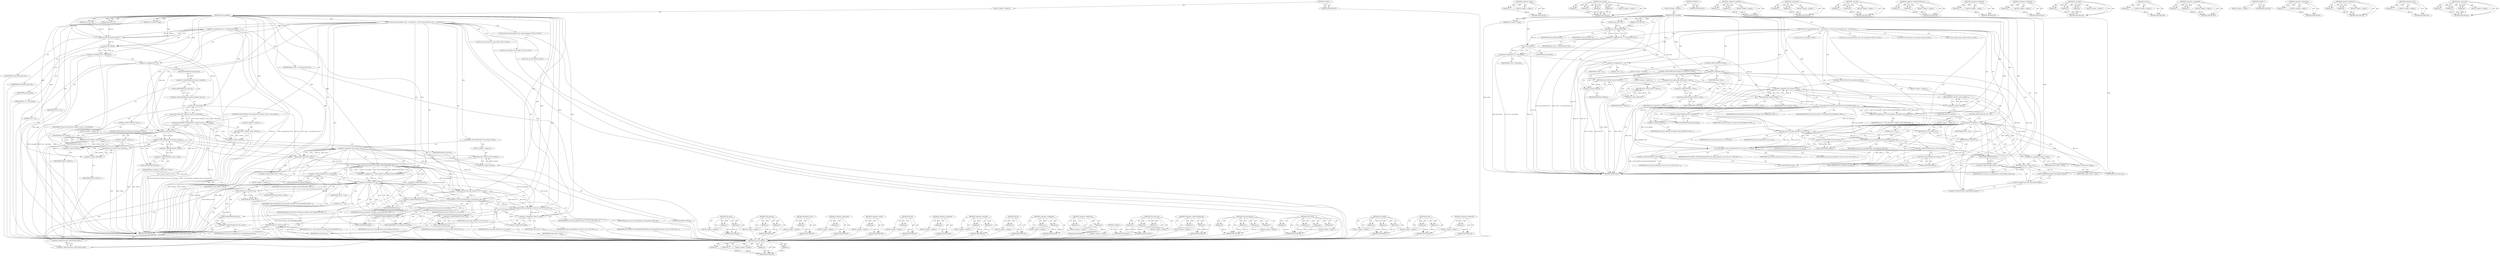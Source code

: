 digraph "sock_create" {
vulnerable_202 [label=<(METHOD,sctp_sock_migrate)>];
vulnerable_203 [label=<(PARAM,p1)>];
vulnerable_204 [label=<(PARAM,p2)>];
vulnerable_205 [label=<(PARAM,p3)>];
vulnerable_206 [label=<(PARAM,p4)>];
vulnerable_207 [label=<(BLOCK,&lt;empty&gt;,&lt;empty&gt;)>];
vulnerable_208 [label=<(METHOD_RETURN,ANY)>];
vulnerable_151 [label=<(METHOD,&lt;operator&gt;.minus)>];
vulnerable_152 [label=<(PARAM,p1)>];
vulnerable_153 [label=<(BLOCK,&lt;empty&gt;,&lt;empty&gt;)>];
vulnerable_154 [label=<(METHOD_RETURN,ANY)>];
vulnerable_173 [label=<(METHOD,sock_create)>];
vulnerable_174 [label=<(PARAM,p1)>];
vulnerable_175 [label=<(PARAM,p2)>];
vulnerable_176 [label=<(PARAM,p3)>];
vulnerable_177 [label=<(PARAM,p4)>];
vulnerable_178 [label=<(BLOCK,&lt;empty&gt;,&lt;empty&gt;)>];
vulnerable_179 [label=<(METHOD_RETURN,ANY)>];
vulnerable_6 [label=<(METHOD,&lt;global&gt;)<SUB>1</SUB>>];
vulnerable_7 [label=<(BLOCK,&lt;empty&gt;,&lt;empty&gt;)<SUB>1</SUB>>];
vulnerable_8 [label=<(METHOD,sctp_do_peeloff)<SUB>1</SUB>>];
vulnerable_9 [label=<(PARAM,struct sock *sk)<SUB>1</SUB>>];
vulnerable_10 [label=<(PARAM,sctp_assoc_t id)<SUB>1</SUB>>];
vulnerable_11 [label=<(PARAM,struct socket **sockp)<SUB>1</SUB>>];
vulnerable_12 [label=<(BLOCK,{
	struct sctp_association *asoc = sctp_id2asso...,{
	struct sctp_association *asoc = sctp_id2asso...)<SUB>2</SUB>>];
vulnerable_13 [label="<(LOCAL,struct sctp_association* asoc: sctp_association*)<SUB>3</SUB>>"];
vulnerable_14 [label=<(&lt;operator&gt;.assignment,*asoc = sctp_id2assoc(sk, id))<SUB>3</SUB>>];
vulnerable_15 [label=<(IDENTIFIER,asoc,*asoc = sctp_id2assoc(sk, id))<SUB>3</SUB>>];
vulnerable_16 [label=<(sctp_id2assoc,sctp_id2assoc(sk, id))<SUB>3</SUB>>];
vulnerable_17 [label=<(IDENTIFIER,sk,sctp_id2assoc(sk, id))<SUB>3</SUB>>];
vulnerable_18 [label=<(IDENTIFIER,id,sctp_id2assoc(sk, id))<SUB>3</SUB>>];
vulnerable_19 [label="<(LOCAL,struct sctp_sock* sp: sctp_sock*)<SUB>4</SUB>>"];
vulnerable_20 [label=<(&lt;operator&gt;.assignment,*sp = sctp_sk(sk))<SUB>4</SUB>>];
vulnerable_21 [label=<(IDENTIFIER,sp,*sp = sctp_sk(sk))<SUB>4</SUB>>];
vulnerable_22 [label=<(sctp_sk,sctp_sk(sk))<SUB>4</SUB>>];
vulnerable_23 [label=<(IDENTIFIER,sk,sctp_sk(sk))<SUB>4</SUB>>];
vulnerable_24 [label="<(LOCAL,struct socket* sock: socket*)<SUB>5</SUB>>"];
vulnerable_25 [label="<(LOCAL,int err: int)<SUB>6</SUB>>"];
vulnerable_26 [label=<(&lt;operator&gt;.assignment,err = 0)<SUB>6</SUB>>];
vulnerable_27 [label=<(IDENTIFIER,err,err = 0)<SUB>6</SUB>>];
vulnerable_28 [label=<(LITERAL,0,err = 0)<SUB>6</SUB>>];
vulnerable_29 [label=<(CONTROL_STRUCTURE,IF,if (!asoc))<SUB>8</SUB>>];
vulnerable_30 [label=<(&lt;operator&gt;.logicalNot,!asoc)<SUB>8</SUB>>];
vulnerable_31 [label=<(IDENTIFIER,asoc,!asoc)<SUB>8</SUB>>];
vulnerable_32 [label=<(BLOCK,&lt;empty&gt;,&lt;empty&gt;)<SUB>9</SUB>>];
vulnerable_33 [label=<(RETURN,return -EINVAL;,return -EINVAL;)<SUB>9</SUB>>];
vulnerable_34 [label=<(&lt;operator&gt;.minus,-EINVAL)<SUB>9</SUB>>];
vulnerable_35 [label=<(IDENTIFIER,EINVAL,-EINVAL)<SUB>9</SUB>>];
vulnerable_36 [label=<(CONTROL_STRUCTURE,IF,if (waitqueue_active(&amp;asoc-&gt;wait)))<SUB>14</SUB>>];
vulnerable_37 [label=<(waitqueue_active,waitqueue_active(&amp;asoc-&gt;wait))<SUB>14</SUB>>];
vulnerable_38 [label=<(&lt;operator&gt;.addressOf,&amp;asoc-&gt;wait)<SUB>14</SUB>>];
vulnerable_39 [label=<(&lt;operator&gt;.indirectFieldAccess,asoc-&gt;wait)<SUB>14</SUB>>];
vulnerable_40 [label=<(IDENTIFIER,asoc,waitqueue_active(&amp;asoc-&gt;wait))<SUB>14</SUB>>];
vulnerable_41 [label=<(FIELD_IDENTIFIER,wait,wait)<SUB>14</SUB>>];
vulnerable_42 [label=<(BLOCK,&lt;empty&gt;,&lt;empty&gt;)<SUB>15</SUB>>];
vulnerable_43 [label=<(RETURN,return -EBUSY;,return -EBUSY;)<SUB>15</SUB>>];
vulnerable_44 [label=<(&lt;operator&gt;.minus,-EBUSY)<SUB>15</SUB>>];
vulnerable_45 [label=<(IDENTIFIER,EBUSY,-EBUSY)<SUB>15</SUB>>];
vulnerable_46 [label=<(CONTROL_STRUCTURE,IF,if (!sctp_style(sk, UDP)))<SUB>20</SUB>>];
vulnerable_47 [label=<(&lt;operator&gt;.logicalNot,!sctp_style(sk, UDP))<SUB>20</SUB>>];
vulnerable_48 [label=<(sctp_style,sctp_style(sk, UDP))<SUB>20</SUB>>];
vulnerable_49 [label=<(IDENTIFIER,sk,sctp_style(sk, UDP))<SUB>20</SUB>>];
vulnerable_50 [label=<(IDENTIFIER,UDP,sctp_style(sk, UDP))<SUB>20</SUB>>];
vulnerable_51 [label=<(BLOCK,&lt;empty&gt;,&lt;empty&gt;)<SUB>21</SUB>>];
vulnerable_52 [label=<(RETURN,return -EINVAL;,return -EINVAL;)<SUB>21</SUB>>];
vulnerable_53 [label=<(&lt;operator&gt;.minus,-EINVAL)<SUB>21</SUB>>];
vulnerable_54 [label=<(IDENTIFIER,EINVAL,-EINVAL)<SUB>21</SUB>>];
vulnerable_55 [label=<(&lt;operator&gt;.assignment,err = sock_create(sk-&gt;sk_family, SOCK_SEQPACKET...)<SUB>24</SUB>>];
vulnerable_56 [label=<(IDENTIFIER,err,err = sock_create(sk-&gt;sk_family, SOCK_SEQPACKET...)<SUB>24</SUB>>];
vulnerable_57 [label=<(sock_create,sock_create(sk-&gt;sk_family, SOCK_SEQPACKET, IPPR...)<SUB>24</SUB>>];
vulnerable_58 [label=<(&lt;operator&gt;.indirectFieldAccess,sk-&gt;sk_family)<SUB>24</SUB>>];
vulnerable_59 [label=<(IDENTIFIER,sk,sock_create(sk-&gt;sk_family, SOCK_SEQPACKET, IPPR...)<SUB>24</SUB>>];
vulnerable_60 [label=<(FIELD_IDENTIFIER,sk_family,sk_family)<SUB>24</SUB>>];
vulnerable_61 [label=<(IDENTIFIER,SOCK_SEQPACKET,sock_create(sk-&gt;sk_family, SOCK_SEQPACKET, IPPR...)<SUB>24</SUB>>];
vulnerable_62 [label=<(IDENTIFIER,IPPROTO_SCTP,sock_create(sk-&gt;sk_family, SOCK_SEQPACKET, IPPR...)<SUB>24</SUB>>];
vulnerable_63 [label=<(&lt;operator&gt;.addressOf,&amp;sock)<SUB>24</SUB>>];
vulnerable_64 [label=<(IDENTIFIER,sock,sock_create(sk-&gt;sk_family, SOCK_SEQPACKET, IPPR...)<SUB>24</SUB>>];
vulnerable_65 [label=<(CONTROL_STRUCTURE,IF,if (err &lt; 0))<SUB>25</SUB>>];
vulnerable_66 [label=<(&lt;operator&gt;.lessThan,err &lt; 0)<SUB>25</SUB>>];
vulnerable_67 [label=<(IDENTIFIER,err,err &lt; 0)<SUB>25</SUB>>];
vulnerable_68 [label=<(LITERAL,0,err &lt; 0)<SUB>25</SUB>>];
vulnerable_69 [label=<(BLOCK,&lt;empty&gt;,&lt;empty&gt;)<SUB>26</SUB>>];
vulnerable_70 [label=<(RETURN,return err;,return err;)<SUB>26</SUB>>];
vulnerable_71 [label=<(IDENTIFIER,err,return err;)<SUB>26</SUB>>];
vulnerable_72 [label=<(sctp_copy_sock,sctp_copy_sock(sock-&gt;sk, sk, asoc))<SUB>28</SUB>>];
vulnerable_73 [label=<(&lt;operator&gt;.indirectFieldAccess,sock-&gt;sk)<SUB>28</SUB>>];
vulnerable_74 [label=<(IDENTIFIER,sock,sctp_copy_sock(sock-&gt;sk, sk, asoc))<SUB>28</SUB>>];
vulnerable_75 [label=<(FIELD_IDENTIFIER,sk,sk)<SUB>28</SUB>>];
vulnerable_76 [label=<(IDENTIFIER,sk,sctp_copy_sock(sock-&gt;sk, sk, asoc))<SUB>28</SUB>>];
vulnerable_77 [label=<(IDENTIFIER,asoc,sctp_copy_sock(sock-&gt;sk, sk, asoc))<SUB>28</SUB>>];
vulnerable_78 [label=<(to_sk_daddr,sp-&gt;pf-&gt;to_sk_daddr(&amp;asoc-&gt;peer.primary_addr, sk))<SUB>33</SUB>>];
vulnerable_79 [label=<(&lt;operator&gt;.indirectFieldAccess,sp-&gt;pf-&gt;to_sk_daddr)<SUB>33</SUB>>];
vulnerable_80 [label=<(&lt;operator&gt;.indirectFieldAccess,sp-&gt;pf)<SUB>33</SUB>>];
vulnerable_81 [label=<(IDENTIFIER,sp,sp-&gt;pf-&gt;to_sk_daddr(&amp;asoc-&gt;peer.primary_addr, sk))<SUB>33</SUB>>];
vulnerable_82 [label=<(FIELD_IDENTIFIER,pf,pf)<SUB>33</SUB>>];
vulnerable_83 [label=<(FIELD_IDENTIFIER,to_sk_daddr,to_sk_daddr)<SUB>33</SUB>>];
vulnerable_84 [label=<(&lt;operator&gt;.addressOf,&amp;asoc-&gt;peer.primary_addr)<SUB>33</SUB>>];
vulnerable_85 [label=<(&lt;operator&gt;.fieldAccess,asoc-&gt;peer.primary_addr)<SUB>33</SUB>>];
vulnerable_86 [label=<(&lt;operator&gt;.indirectFieldAccess,asoc-&gt;peer)<SUB>33</SUB>>];
vulnerable_87 [label=<(IDENTIFIER,asoc,sp-&gt;pf-&gt;to_sk_daddr(&amp;asoc-&gt;peer.primary_addr, sk))<SUB>33</SUB>>];
vulnerable_88 [label=<(FIELD_IDENTIFIER,peer,peer)<SUB>33</SUB>>];
vulnerable_89 [label=<(FIELD_IDENTIFIER,primary_addr,primary_addr)<SUB>33</SUB>>];
vulnerable_90 [label=<(IDENTIFIER,sk,sp-&gt;pf-&gt;to_sk_daddr(&amp;asoc-&gt;peer.primary_addr, sk))<SUB>33</SUB>>];
vulnerable_91 [label=<(sctp_sock_migrate,sctp_sock_migrate(sk, sock-&gt;sk, asoc, SCTP_SOCK...)<SUB>38</SUB>>];
vulnerable_92 [label=<(IDENTIFIER,sk,sctp_sock_migrate(sk, sock-&gt;sk, asoc, SCTP_SOCK...)<SUB>38</SUB>>];
vulnerable_93 [label=<(&lt;operator&gt;.indirectFieldAccess,sock-&gt;sk)<SUB>38</SUB>>];
vulnerable_94 [label=<(IDENTIFIER,sock,sctp_sock_migrate(sk, sock-&gt;sk, asoc, SCTP_SOCK...)<SUB>38</SUB>>];
vulnerable_95 [label=<(FIELD_IDENTIFIER,sk,sk)<SUB>38</SUB>>];
vulnerable_96 [label=<(IDENTIFIER,asoc,sctp_sock_migrate(sk, sock-&gt;sk, asoc, SCTP_SOCK...)<SUB>38</SUB>>];
vulnerable_97 [label=<(IDENTIFIER,SCTP_SOCKET_UDP_HIGH_BANDWIDTH,sctp_sock_migrate(sk, sock-&gt;sk, asoc, SCTP_SOCK...)<SUB>38</SUB>>];
vulnerable_98 [label=<(&lt;operator&gt;.assignment,*sockp = sock)<SUB>40</SUB>>];
vulnerable_99 [label=<(&lt;operator&gt;.indirection,*sockp)<SUB>40</SUB>>];
vulnerable_100 [label=<(IDENTIFIER,sockp,*sockp = sock)<SUB>40</SUB>>];
vulnerable_101 [label=<(IDENTIFIER,sock,*sockp = sock)<SUB>40</SUB>>];
vulnerable_102 [label=<(RETURN,return err;,return err;)<SUB>42</SUB>>];
vulnerable_103 [label=<(IDENTIFIER,err,return err;)<SUB>42</SUB>>];
vulnerable_104 [label=<(METHOD_RETURN,int)<SUB>1</SUB>>];
vulnerable_106 [label=<(METHOD_RETURN,ANY)<SUB>1</SUB>>];
vulnerable_180 [label=<(METHOD,&lt;operator&gt;.lessThan)>];
vulnerable_181 [label=<(PARAM,p1)>];
vulnerable_182 [label=<(PARAM,p2)>];
vulnerable_183 [label=<(BLOCK,&lt;empty&gt;,&lt;empty&gt;)>];
vulnerable_184 [label=<(METHOD_RETURN,ANY)>];
vulnerable_138 [label=<(METHOD,sctp_id2assoc)>];
vulnerable_139 [label=<(PARAM,p1)>];
vulnerable_140 [label=<(PARAM,p2)>];
vulnerable_141 [label=<(BLOCK,&lt;empty&gt;,&lt;empty&gt;)>];
vulnerable_142 [label=<(METHOD_RETURN,ANY)>];
vulnerable_168 [label=<(METHOD,sctp_style)>];
vulnerable_169 [label=<(PARAM,p1)>];
vulnerable_170 [label=<(PARAM,p2)>];
vulnerable_171 [label=<(BLOCK,&lt;empty&gt;,&lt;empty&gt;)>];
vulnerable_172 [label=<(METHOD_RETURN,ANY)>];
vulnerable_163 [label=<(METHOD,&lt;operator&gt;.indirectFieldAccess)>];
vulnerable_164 [label=<(PARAM,p1)>];
vulnerable_165 [label=<(PARAM,p2)>];
vulnerable_166 [label=<(BLOCK,&lt;empty&gt;,&lt;empty&gt;)>];
vulnerable_167 [label=<(METHOD_RETURN,ANY)>];
vulnerable_159 [label=<(METHOD,&lt;operator&gt;.addressOf)>];
vulnerable_160 [label=<(PARAM,p1)>];
vulnerable_161 [label=<(BLOCK,&lt;empty&gt;,&lt;empty&gt;)>];
vulnerable_162 [label=<(METHOD_RETURN,ANY)>];
vulnerable_147 [label=<(METHOD,&lt;operator&gt;.logicalNot)>];
vulnerable_148 [label=<(PARAM,p1)>];
vulnerable_149 [label=<(BLOCK,&lt;empty&gt;,&lt;empty&gt;)>];
vulnerable_150 [label=<(METHOD_RETURN,ANY)>];
vulnerable_191 [label=<(METHOD,to_sk_daddr)>];
vulnerable_192 [label=<(PARAM,p1)>];
vulnerable_193 [label=<(PARAM,p2)>];
vulnerable_194 [label=<(PARAM,p3)>];
vulnerable_195 [label=<(BLOCK,&lt;empty&gt;,&lt;empty&gt;)>];
vulnerable_196 [label=<(METHOD_RETURN,ANY)>];
vulnerable_143 [label=<(METHOD,sctp_sk)>];
vulnerable_144 [label=<(PARAM,p1)>];
vulnerable_145 [label=<(BLOCK,&lt;empty&gt;,&lt;empty&gt;)>];
vulnerable_146 [label=<(METHOD_RETURN,ANY)>];
vulnerable_133 [label=<(METHOD,&lt;operator&gt;.assignment)>];
vulnerable_134 [label=<(PARAM,p1)>];
vulnerable_135 [label=<(PARAM,p2)>];
vulnerable_136 [label=<(BLOCK,&lt;empty&gt;,&lt;empty&gt;)>];
vulnerable_137 [label=<(METHOD_RETURN,ANY)>];
vulnerable_127 [label=<(METHOD,&lt;global&gt;)<SUB>1</SUB>>];
vulnerable_128 [label=<(BLOCK,&lt;empty&gt;,&lt;empty&gt;)>];
vulnerable_129 [label=<(METHOD_RETURN,ANY)>];
vulnerable_209 [label=<(METHOD,&lt;operator&gt;.indirection)>];
vulnerable_210 [label=<(PARAM,p1)>];
vulnerable_211 [label=<(BLOCK,&lt;empty&gt;,&lt;empty&gt;)>];
vulnerable_212 [label=<(METHOD_RETURN,ANY)>];
vulnerable_197 [label=<(METHOD,&lt;operator&gt;.fieldAccess)>];
vulnerable_198 [label=<(PARAM,p1)>];
vulnerable_199 [label=<(PARAM,p2)>];
vulnerable_200 [label=<(BLOCK,&lt;empty&gt;,&lt;empty&gt;)>];
vulnerable_201 [label=<(METHOD_RETURN,ANY)>];
vulnerable_155 [label=<(METHOD,waitqueue_active)>];
vulnerable_156 [label=<(PARAM,p1)>];
vulnerable_157 [label=<(BLOCK,&lt;empty&gt;,&lt;empty&gt;)>];
vulnerable_158 [label=<(METHOD_RETURN,ANY)>];
vulnerable_185 [label=<(METHOD,sctp_copy_sock)>];
vulnerable_186 [label=<(PARAM,p1)>];
vulnerable_187 [label=<(PARAM,p2)>];
vulnerable_188 [label=<(PARAM,p3)>];
vulnerable_189 [label=<(BLOCK,&lt;empty&gt;,&lt;empty&gt;)>];
vulnerable_190 [label=<(METHOD_RETURN,ANY)>];
fixed_214 [label=<(METHOD,to_sk_daddr)>];
fixed_215 [label=<(PARAM,p1)>];
fixed_216 [label=<(PARAM,p2)>];
fixed_217 [label=<(PARAM,p3)>];
fixed_218 [label=<(BLOCK,&lt;empty&gt;,&lt;empty&gt;)>];
fixed_219 [label=<(METHOD_RETURN,ANY)>];
fixed_165 [label=<(METHOD,net_eq)>];
fixed_166 [label=<(PARAM,p1)>];
fixed_167 [label=<(PARAM,p2)>];
fixed_168 [label=<(BLOCK,&lt;empty&gt;,&lt;empty&gt;)>];
fixed_169 [label=<(METHOD_RETURN,ANY)>];
fixed_187 [label=<(METHOD,&lt;operator&gt;.addressOf)>];
fixed_188 [label=<(PARAM,p1)>];
fixed_189 [label=<(BLOCK,&lt;empty&gt;,&lt;empty&gt;)>];
fixed_190 [label=<(METHOD_RETURN,ANY)>];
fixed_6 [label=<(METHOD,&lt;global&gt;)<SUB>1</SUB>>];
fixed_7 [label=<(BLOCK,&lt;empty&gt;,&lt;empty&gt;)<SUB>1</SUB>>];
fixed_8 [label=<(METHOD,sctp_do_peeloff)<SUB>1</SUB>>];
fixed_9 [label=<(PARAM,struct sock *sk)<SUB>1</SUB>>];
fixed_10 [label=<(PARAM,sctp_assoc_t id)<SUB>1</SUB>>];
fixed_11 [label=<(PARAM,struct socket **sockp)<SUB>1</SUB>>];
fixed_12 [label=<(BLOCK,{
	struct sctp_association *asoc = sctp_id2asso...,{
	struct sctp_association *asoc = sctp_id2asso...)<SUB>2</SUB>>];
fixed_13 [label="<(LOCAL,struct sctp_association* asoc: sctp_association*)<SUB>3</SUB>>"];
fixed_14 [label=<(&lt;operator&gt;.assignment,*asoc = sctp_id2assoc(sk, id))<SUB>3</SUB>>];
fixed_15 [label=<(IDENTIFIER,asoc,*asoc = sctp_id2assoc(sk, id))<SUB>3</SUB>>];
fixed_16 [label=<(sctp_id2assoc,sctp_id2assoc(sk, id))<SUB>3</SUB>>];
fixed_17 [label=<(IDENTIFIER,sk,sctp_id2assoc(sk, id))<SUB>3</SUB>>];
fixed_18 [label=<(IDENTIFIER,id,sctp_id2assoc(sk, id))<SUB>3</SUB>>];
fixed_19 [label="<(LOCAL,struct sctp_sock* sp: sctp_sock*)<SUB>4</SUB>>"];
fixed_20 [label=<(&lt;operator&gt;.assignment,*sp = sctp_sk(sk))<SUB>4</SUB>>];
fixed_21 [label=<(IDENTIFIER,sp,*sp = sctp_sk(sk))<SUB>4</SUB>>];
fixed_22 [label=<(sctp_sk,sctp_sk(sk))<SUB>4</SUB>>];
fixed_23 [label=<(IDENTIFIER,sk,sctp_sk(sk))<SUB>4</SUB>>];
fixed_24 [label="<(LOCAL,struct socket* sock: socket*)<SUB>5</SUB>>"];
fixed_25 [label="<(LOCAL,int err: int)<SUB>6</SUB>>"];
fixed_26 [label=<(&lt;operator&gt;.assignment,err = 0)<SUB>6</SUB>>];
fixed_27 [label=<(IDENTIFIER,err,err = 0)<SUB>6</SUB>>];
fixed_28 [label=<(LITERAL,0,err = 0)<SUB>6</SUB>>];
fixed_29 [label=<(CONTROL_STRUCTURE,IF,if (!net_eq(current-&gt;nsproxy-&gt;net_ns, sock_net(sk))))<SUB>9</SUB>>];
fixed_30 [label=<(&lt;operator&gt;.logicalNot,!net_eq(current-&gt;nsproxy-&gt;net_ns, sock_net(sk)))<SUB>9</SUB>>];
fixed_31 [label=<(net_eq,net_eq(current-&gt;nsproxy-&gt;net_ns, sock_net(sk)))<SUB>9</SUB>>];
fixed_32 [label=<(&lt;operator&gt;.indirectFieldAccess,current-&gt;nsproxy-&gt;net_ns)<SUB>9</SUB>>];
fixed_33 [label=<(&lt;operator&gt;.indirectFieldAccess,current-&gt;nsproxy)<SUB>9</SUB>>];
fixed_34 [label=<(IDENTIFIER,current,net_eq(current-&gt;nsproxy-&gt;net_ns, sock_net(sk)))<SUB>9</SUB>>];
fixed_35 [label=<(FIELD_IDENTIFIER,nsproxy,nsproxy)<SUB>9</SUB>>];
fixed_36 [label=<(FIELD_IDENTIFIER,net_ns,net_ns)<SUB>9</SUB>>];
fixed_37 [label=<(sock_net,sock_net(sk))<SUB>9</SUB>>];
fixed_38 [label=<(IDENTIFIER,sk,sock_net(sk))<SUB>9</SUB>>];
fixed_39 [label=<(BLOCK,&lt;empty&gt;,&lt;empty&gt;)<SUB>10</SUB>>];
fixed_40 [label=<(RETURN,return -EINVAL;,return -EINVAL;)<SUB>10</SUB>>];
fixed_41 [label=<(&lt;operator&gt;.minus,-EINVAL)<SUB>10</SUB>>];
fixed_42 [label=<(IDENTIFIER,EINVAL,-EINVAL)<SUB>10</SUB>>];
fixed_43 [label=<(CONTROL_STRUCTURE,IF,if (!asoc))<SUB>12</SUB>>];
fixed_44 [label=<(&lt;operator&gt;.logicalNot,!asoc)<SUB>12</SUB>>];
fixed_45 [label=<(IDENTIFIER,asoc,!asoc)<SUB>12</SUB>>];
fixed_46 [label=<(BLOCK,&lt;empty&gt;,&lt;empty&gt;)<SUB>13</SUB>>];
fixed_47 [label=<(RETURN,return -EINVAL;,return -EINVAL;)<SUB>13</SUB>>];
fixed_48 [label=<(&lt;operator&gt;.minus,-EINVAL)<SUB>13</SUB>>];
fixed_49 [label=<(IDENTIFIER,EINVAL,-EINVAL)<SUB>13</SUB>>];
fixed_50 [label=<(CONTROL_STRUCTURE,IF,if (waitqueue_active(&amp;asoc-&gt;wait)))<SUB>18</SUB>>];
fixed_51 [label=<(waitqueue_active,waitqueue_active(&amp;asoc-&gt;wait))<SUB>18</SUB>>];
fixed_52 [label=<(&lt;operator&gt;.addressOf,&amp;asoc-&gt;wait)<SUB>18</SUB>>];
fixed_53 [label=<(&lt;operator&gt;.indirectFieldAccess,asoc-&gt;wait)<SUB>18</SUB>>];
fixed_54 [label=<(IDENTIFIER,asoc,waitqueue_active(&amp;asoc-&gt;wait))<SUB>18</SUB>>];
fixed_55 [label=<(FIELD_IDENTIFIER,wait,wait)<SUB>18</SUB>>];
fixed_56 [label=<(BLOCK,&lt;empty&gt;,&lt;empty&gt;)<SUB>19</SUB>>];
fixed_57 [label=<(RETURN,return -EBUSY;,return -EBUSY;)<SUB>19</SUB>>];
fixed_58 [label=<(&lt;operator&gt;.minus,-EBUSY)<SUB>19</SUB>>];
fixed_59 [label=<(IDENTIFIER,EBUSY,-EBUSY)<SUB>19</SUB>>];
fixed_60 [label=<(CONTROL_STRUCTURE,IF,if (!sctp_style(sk, UDP)))<SUB>24</SUB>>];
fixed_61 [label=<(&lt;operator&gt;.logicalNot,!sctp_style(sk, UDP))<SUB>24</SUB>>];
fixed_62 [label=<(sctp_style,sctp_style(sk, UDP))<SUB>24</SUB>>];
fixed_63 [label=<(IDENTIFIER,sk,sctp_style(sk, UDP))<SUB>24</SUB>>];
fixed_64 [label=<(IDENTIFIER,UDP,sctp_style(sk, UDP))<SUB>24</SUB>>];
fixed_65 [label=<(BLOCK,&lt;empty&gt;,&lt;empty&gt;)<SUB>25</SUB>>];
fixed_66 [label=<(RETURN,return -EINVAL;,return -EINVAL;)<SUB>25</SUB>>];
fixed_67 [label=<(&lt;operator&gt;.minus,-EINVAL)<SUB>25</SUB>>];
fixed_68 [label=<(IDENTIFIER,EINVAL,-EINVAL)<SUB>25</SUB>>];
fixed_69 [label=<(&lt;operator&gt;.assignment,err = sock_create(sk-&gt;sk_family, SOCK_SEQPACKET...)<SUB>28</SUB>>];
fixed_70 [label=<(IDENTIFIER,err,err = sock_create(sk-&gt;sk_family, SOCK_SEQPACKET...)<SUB>28</SUB>>];
fixed_71 [label=<(sock_create,sock_create(sk-&gt;sk_family, SOCK_SEQPACKET, IPPR...)<SUB>28</SUB>>];
fixed_72 [label=<(&lt;operator&gt;.indirectFieldAccess,sk-&gt;sk_family)<SUB>28</SUB>>];
fixed_73 [label=<(IDENTIFIER,sk,sock_create(sk-&gt;sk_family, SOCK_SEQPACKET, IPPR...)<SUB>28</SUB>>];
fixed_74 [label=<(FIELD_IDENTIFIER,sk_family,sk_family)<SUB>28</SUB>>];
fixed_75 [label=<(IDENTIFIER,SOCK_SEQPACKET,sock_create(sk-&gt;sk_family, SOCK_SEQPACKET, IPPR...)<SUB>28</SUB>>];
fixed_76 [label=<(IDENTIFIER,IPPROTO_SCTP,sock_create(sk-&gt;sk_family, SOCK_SEQPACKET, IPPR...)<SUB>28</SUB>>];
fixed_77 [label=<(&lt;operator&gt;.addressOf,&amp;sock)<SUB>28</SUB>>];
fixed_78 [label=<(IDENTIFIER,sock,sock_create(sk-&gt;sk_family, SOCK_SEQPACKET, IPPR...)<SUB>28</SUB>>];
fixed_79 [label=<(CONTROL_STRUCTURE,IF,if (err &lt; 0))<SUB>29</SUB>>];
fixed_80 [label=<(&lt;operator&gt;.lessThan,err &lt; 0)<SUB>29</SUB>>];
fixed_81 [label=<(IDENTIFIER,err,err &lt; 0)<SUB>29</SUB>>];
fixed_82 [label=<(LITERAL,0,err &lt; 0)<SUB>29</SUB>>];
fixed_83 [label=<(BLOCK,&lt;empty&gt;,&lt;empty&gt;)<SUB>30</SUB>>];
fixed_84 [label=<(RETURN,return err;,return err;)<SUB>30</SUB>>];
fixed_85 [label=<(IDENTIFIER,err,return err;)<SUB>30</SUB>>];
fixed_86 [label=<(sctp_copy_sock,sctp_copy_sock(sock-&gt;sk, sk, asoc))<SUB>32</SUB>>];
fixed_87 [label=<(&lt;operator&gt;.indirectFieldAccess,sock-&gt;sk)<SUB>32</SUB>>];
fixed_88 [label=<(IDENTIFIER,sock,sctp_copy_sock(sock-&gt;sk, sk, asoc))<SUB>32</SUB>>];
fixed_89 [label=<(FIELD_IDENTIFIER,sk,sk)<SUB>32</SUB>>];
fixed_90 [label=<(IDENTIFIER,sk,sctp_copy_sock(sock-&gt;sk, sk, asoc))<SUB>32</SUB>>];
fixed_91 [label=<(IDENTIFIER,asoc,sctp_copy_sock(sock-&gt;sk, sk, asoc))<SUB>32</SUB>>];
fixed_92 [label=<(to_sk_daddr,sp-&gt;pf-&gt;to_sk_daddr(&amp;asoc-&gt;peer.primary_addr, sk))<SUB>37</SUB>>];
fixed_93 [label=<(&lt;operator&gt;.indirectFieldAccess,sp-&gt;pf-&gt;to_sk_daddr)<SUB>37</SUB>>];
fixed_94 [label=<(&lt;operator&gt;.indirectFieldAccess,sp-&gt;pf)<SUB>37</SUB>>];
fixed_95 [label=<(IDENTIFIER,sp,sp-&gt;pf-&gt;to_sk_daddr(&amp;asoc-&gt;peer.primary_addr, sk))<SUB>37</SUB>>];
fixed_96 [label=<(FIELD_IDENTIFIER,pf,pf)<SUB>37</SUB>>];
fixed_97 [label=<(FIELD_IDENTIFIER,to_sk_daddr,to_sk_daddr)<SUB>37</SUB>>];
fixed_98 [label=<(&lt;operator&gt;.addressOf,&amp;asoc-&gt;peer.primary_addr)<SUB>37</SUB>>];
fixed_99 [label=<(&lt;operator&gt;.fieldAccess,asoc-&gt;peer.primary_addr)<SUB>37</SUB>>];
fixed_100 [label=<(&lt;operator&gt;.indirectFieldAccess,asoc-&gt;peer)<SUB>37</SUB>>];
fixed_101 [label=<(IDENTIFIER,asoc,sp-&gt;pf-&gt;to_sk_daddr(&amp;asoc-&gt;peer.primary_addr, sk))<SUB>37</SUB>>];
fixed_102 [label=<(FIELD_IDENTIFIER,peer,peer)<SUB>37</SUB>>];
fixed_103 [label=<(FIELD_IDENTIFIER,primary_addr,primary_addr)<SUB>37</SUB>>];
fixed_104 [label=<(IDENTIFIER,sk,sp-&gt;pf-&gt;to_sk_daddr(&amp;asoc-&gt;peer.primary_addr, sk))<SUB>37</SUB>>];
fixed_105 [label=<(sctp_sock_migrate,sctp_sock_migrate(sk, sock-&gt;sk, asoc, SCTP_SOCK...)<SUB>42</SUB>>];
fixed_106 [label=<(IDENTIFIER,sk,sctp_sock_migrate(sk, sock-&gt;sk, asoc, SCTP_SOCK...)<SUB>42</SUB>>];
fixed_107 [label=<(&lt;operator&gt;.indirectFieldAccess,sock-&gt;sk)<SUB>42</SUB>>];
fixed_108 [label=<(IDENTIFIER,sock,sctp_sock_migrate(sk, sock-&gt;sk, asoc, SCTP_SOCK...)<SUB>42</SUB>>];
fixed_109 [label=<(FIELD_IDENTIFIER,sk,sk)<SUB>42</SUB>>];
fixed_110 [label=<(IDENTIFIER,asoc,sctp_sock_migrate(sk, sock-&gt;sk, asoc, SCTP_SOCK...)<SUB>42</SUB>>];
fixed_111 [label=<(IDENTIFIER,SCTP_SOCKET_UDP_HIGH_BANDWIDTH,sctp_sock_migrate(sk, sock-&gt;sk, asoc, SCTP_SOCK...)<SUB>42</SUB>>];
fixed_112 [label=<(&lt;operator&gt;.assignment,*sockp = sock)<SUB>44</SUB>>];
fixed_113 [label=<(&lt;operator&gt;.indirection,*sockp)<SUB>44</SUB>>];
fixed_114 [label=<(IDENTIFIER,sockp,*sockp = sock)<SUB>44</SUB>>];
fixed_115 [label=<(IDENTIFIER,sock,*sockp = sock)<SUB>44</SUB>>];
fixed_116 [label=<(RETURN,return err;,return err;)<SUB>46</SUB>>];
fixed_117 [label=<(IDENTIFIER,err,return err;)<SUB>46</SUB>>];
fixed_118 [label=<(METHOD_RETURN,int)<SUB>1</SUB>>];
fixed_120 [label=<(METHOD_RETURN,ANY)<SUB>1</SUB>>];
fixed_191 [label=<(METHOD,sctp_style)>];
fixed_192 [label=<(PARAM,p1)>];
fixed_193 [label=<(PARAM,p2)>];
fixed_194 [label=<(BLOCK,&lt;empty&gt;,&lt;empty&gt;)>];
fixed_195 [label=<(METHOD_RETURN,ANY)>];
fixed_152 [label=<(METHOD,sctp_id2assoc)>];
fixed_153 [label=<(PARAM,p1)>];
fixed_154 [label=<(PARAM,p2)>];
fixed_155 [label=<(BLOCK,&lt;empty&gt;,&lt;empty&gt;)>];
fixed_156 [label=<(METHOD_RETURN,ANY)>];
fixed_183 [label=<(METHOD,waitqueue_active)>];
fixed_184 [label=<(PARAM,p1)>];
fixed_185 [label=<(BLOCK,&lt;empty&gt;,&lt;empty&gt;)>];
fixed_186 [label=<(METHOD_RETURN,ANY)>];
fixed_232 [label=<(METHOD,&lt;operator&gt;.indirection)>];
fixed_233 [label=<(PARAM,p1)>];
fixed_234 [label=<(BLOCK,&lt;empty&gt;,&lt;empty&gt;)>];
fixed_235 [label=<(METHOD_RETURN,ANY)>];
fixed_179 [label=<(METHOD,&lt;operator&gt;.minus)>];
fixed_180 [label=<(PARAM,p1)>];
fixed_181 [label=<(BLOCK,&lt;empty&gt;,&lt;empty&gt;)>];
fixed_182 [label=<(METHOD_RETURN,ANY)>];
fixed_175 [label=<(METHOD,sock_net)>];
fixed_176 [label=<(PARAM,p1)>];
fixed_177 [label=<(BLOCK,&lt;empty&gt;,&lt;empty&gt;)>];
fixed_178 [label=<(METHOD_RETURN,ANY)>];
fixed_161 [label=<(METHOD,&lt;operator&gt;.logicalNot)>];
fixed_162 [label=<(PARAM,p1)>];
fixed_163 [label=<(BLOCK,&lt;empty&gt;,&lt;empty&gt;)>];
fixed_164 [label=<(METHOD_RETURN,ANY)>];
fixed_203 [label=<(METHOD,&lt;operator&gt;.lessThan)>];
fixed_204 [label=<(PARAM,p1)>];
fixed_205 [label=<(PARAM,p2)>];
fixed_206 [label=<(BLOCK,&lt;empty&gt;,&lt;empty&gt;)>];
fixed_207 [label=<(METHOD_RETURN,ANY)>];
fixed_157 [label=<(METHOD,sctp_sk)>];
fixed_158 [label=<(PARAM,p1)>];
fixed_159 [label=<(BLOCK,&lt;empty&gt;,&lt;empty&gt;)>];
fixed_160 [label=<(METHOD_RETURN,ANY)>];
fixed_147 [label=<(METHOD,&lt;operator&gt;.assignment)>];
fixed_148 [label=<(PARAM,p1)>];
fixed_149 [label=<(PARAM,p2)>];
fixed_150 [label=<(BLOCK,&lt;empty&gt;,&lt;empty&gt;)>];
fixed_151 [label=<(METHOD_RETURN,ANY)>];
fixed_141 [label=<(METHOD,&lt;global&gt;)<SUB>1</SUB>>];
fixed_142 [label=<(BLOCK,&lt;empty&gt;,&lt;empty&gt;)>];
fixed_143 [label=<(METHOD_RETURN,ANY)>];
fixed_220 [label=<(METHOD,&lt;operator&gt;.fieldAccess)>];
fixed_221 [label=<(PARAM,p1)>];
fixed_222 [label=<(PARAM,p2)>];
fixed_223 [label=<(BLOCK,&lt;empty&gt;,&lt;empty&gt;)>];
fixed_224 [label=<(METHOD_RETURN,ANY)>];
fixed_208 [label=<(METHOD,sctp_copy_sock)>];
fixed_209 [label=<(PARAM,p1)>];
fixed_210 [label=<(PARAM,p2)>];
fixed_211 [label=<(PARAM,p3)>];
fixed_212 [label=<(BLOCK,&lt;empty&gt;,&lt;empty&gt;)>];
fixed_213 [label=<(METHOD_RETURN,ANY)>];
fixed_170 [label=<(METHOD,&lt;operator&gt;.indirectFieldAccess)>];
fixed_171 [label=<(PARAM,p1)>];
fixed_172 [label=<(PARAM,p2)>];
fixed_173 [label=<(BLOCK,&lt;empty&gt;,&lt;empty&gt;)>];
fixed_174 [label=<(METHOD_RETURN,ANY)>];
fixed_225 [label=<(METHOD,sctp_sock_migrate)>];
fixed_226 [label=<(PARAM,p1)>];
fixed_227 [label=<(PARAM,p2)>];
fixed_228 [label=<(PARAM,p3)>];
fixed_229 [label=<(PARAM,p4)>];
fixed_230 [label=<(BLOCK,&lt;empty&gt;,&lt;empty&gt;)>];
fixed_231 [label=<(METHOD_RETURN,ANY)>];
fixed_196 [label=<(METHOD,sock_create)>];
fixed_197 [label=<(PARAM,p1)>];
fixed_198 [label=<(PARAM,p2)>];
fixed_199 [label=<(PARAM,p3)>];
fixed_200 [label=<(PARAM,p4)>];
fixed_201 [label=<(BLOCK,&lt;empty&gt;,&lt;empty&gt;)>];
fixed_202 [label=<(METHOD_RETURN,ANY)>];
vulnerable_202 -> vulnerable_203  [key=0, label="AST: "];
vulnerable_202 -> vulnerable_203  [key=1, label="DDG: "];
vulnerable_202 -> vulnerable_207  [key=0, label="AST: "];
vulnerable_202 -> vulnerable_204  [key=0, label="AST: "];
vulnerable_202 -> vulnerable_204  [key=1, label="DDG: "];
vulnerable_202 -> vulnerable_208  [key=0, label="AST: "];
vulnerable_202 -> vulnerable_208  [key=1, label="CFG: "];
vulnerable_202 -> vulnerable_205  [key=0, label="AST: "];
vulnerable_202 -> vulnerable_205  [key=1, label="DDG: "];
vulnerable_202 -> vulnerable_206  [key=0, label="AST: "];
vulnerable_202 -> vulnerable_206  [key=1, label="DDG: "];
vulnerable_203 -> vulnerable_208  [key=0, label="DDG: p1"];
vulnerable_204 -> vulnerable_208  [key=0, label="DDG: p2"];
vulnerable_205 -> vulnerable_208  [key=0, label="DDG: p3"];
vulnerable_206 -> vulnerable_208  [key=0, label="DDG: p4"];
vulnerable_151 -> vulnerable_152  [key=0, label="AST: "];
vulnerable_151 -> vulnerable_152  [key=1, label="DDG: "];
vulnerable_151 -> vulnerable_153  [key=0, label="AST: "];
vulnerable_151 -> vulnerable_154  [key=0, label="AST: "];
vulnerable_151 -> vulnerable_154  [key=1, label="CFG: "];
vulnerable_152 -> vulnerable_154  [key=0, label="DDG: p1"];
vulnerable_173 -> vulnerable_174  [key=0, label="AST: "];
vulnerable_173 -> vulnerable_174  [key=1, label="DDG: "];
vulnerable_173 -> vulnerable_178  [key=0, label="AST: "];
vulnerable_173 -> vulnerable_175  [key=0, label="AST: "];
vulnerable_173 -> vulnerable_175  [key=1, label="DDG: "];
vulnerable_173 -> vulnerable_179  [key=0, label="AST: "];
vulnerable_173 -> vulnerable_179  [key=1, label="CFG: "];
vulnerable_173 -> vulnerable_176  [key=0, label="AST: "];
vulnerable_173 -> vulnerable_176  [key=1, label="DDG: "];
vulnerable_173 -> vulnerable_177  [key=0, label="AST: "];
vulnerable_173 -> vulnerable_177  [key=1, label="DDG: "];
vulnerable_174 -> vulnerable_179  [key=0, label="DDG: p1"];
vulnerable_175 -> vulnerable_179  [key=0, label="DDG: p2"];
vulnerable_176 -> vulnerable_179  [key=0, label="DDG: p3"];
vulnerable_177 -> vulnerable_179  [key=0, label="DDG: p4"];
vulnerable_6 -> vulnerable_7  [key=0, label="AST: "];
vulnerable_6 -> vulnerable_106  [key=0, label="AST: "];
vulnerable_6 -> vulnerable_106  [key=1, label="CFG: "];
vulnerable_7 -> vulnerable_8  [key=0, label="AST: "];
vulnerable_8 -> vulnerable_9  [key=0, label="AST: "];
vulnerable_8 -> vulnerable_9  [key=1, label="DDG: "];
vulnerable_8 -> vulnerable_10  [key=0, label="AST: "];
vulnerable_8 -> vulnerable_10  [key=1, label="DDG: "];
vulnerable_8 -> vulnerable_11  [key=0, label="AST: "];
vulnerable_8 -> vulnerable_11  [key=1, label="DDG: "];
vulnerable_8 -> vulnerable_12  [key=0, label="AST: "];
vulnerable_8 -> vulnerable_104  [key=0, label="AST: "];
vulnerable_8 -> vulnerable_16  [key=0, label="CFG: "];
vulnerable_8 -> vulnerable_16  [key=1, label="DDG: "];
vulnerable_8 -> vulnerable_26  [key=0, label="DDG: "];
vulnerable_8 -> vulnerable_98  [key=0, label="DDG: "];
vulnerable_8 -> vulnerable_72  [key=0, label="DDG: "];
vulnerable_8 -> vulnerable_78  [key=0, label="DDG: "];
vulnerable_8 -> vulnerable_91  [key=0, label="DDG: "];
vulnerable_8 -> vulnerable_103  [key=0, label="DDG: "];
vulnerable_8 -> vulnerable_22  [key=0, label="DDG: "];
vulnerable_8 -> vulnerable_30  [key=0, label="DDG: "];
vulnerable_8 -> vulnerable_57  [key=0, label="DDG: "];
vulnerable_8 -> vulnerable_66  [key=0, label="DDG: "];
vulnerable_8 -> vulnerable_48  [key=0, label="DDG: "];
vulnerable_8 -> vulnerable_71  [key=0, label="DDG: "];
vulnerable_8 -> vulnerable_34  [key=0, label="DDG: "];
vulnerable_8 -> vulnerable_44  [key=0, label="DDG: "];
vulnerable_8 -> vulnerable_53  [key=0, label="DDG: "];
vulnerable_9 -> vulnerable_16  [key=0, label="DDG: sk"];
vulnerable_10 -> vulnerable_16  [key=0, label="DDG: id"];
vulnerable_11 -> vulnerable_104  [key=0, label="DDG: sockp"];
vulnerable_12 -> vulnerable_13  [key=0, label="AST: "];
vulnerable_12 -> vulnerable_14  [key=0, label="AST: "];
vulnerable_12 -> vulnerable_19  [key=0, label="AST: "];
vulnerable_12 -> vulnerable_20  [key=0, label="AST: "];
vulnerable_12 -> vulnerable_24  [key=0, label="AST: "];
vulnerable_12 -> vulnerable_25  [key=0, label="AST: "];
vulnerable_12 -> vulnerable_26  [key=0, label="AST: "];
vulnerable_12 -> vulnerable_29  [key=0, label="AST: "];
vulnerable_12 -> vulnerable_36  [key=0, label="AST: "];
vulnerable_12 -> vulnerable_46  [key=0, label="AST: "];
vulnerable_12 -> vulnerable_55  [key=0, label="AST: "];
vulnerable_12 -> vulnerable_65  [key=0, label="AST: "];
vulnerable_12 -> vulnerable_72  [key=0, label="AST: "];
vulnerable_12 -> vulnerable_78  [key=0, label="AST: "];
vulnerable_12 -> vulnerable_91  [key=0, label="AST: "];
vulnerable_12 -> vulnerable_98  [key=0, label="AST: "];
vulnerable_12 -> vulnerable_102  [key=0, label="AST: "];
vulnerable_14 -> vulnerable_15  [key=0, label="AST: "];
vulnerable_14 -> vulnerable_16  [key=0, label="AST: "];
vulnerable_14 -> vulnerable_22  [key=0, label="CFG: "];
vulnerable_14 -> vulnerable_104  [key=0, label="DDG: sctp_id2assoc(sk, id)"];
vulnerable_14 -> vulnerable_104  [key=1, label="DDG: *asoc = sctp_id2assoc(sk, id)"];
vulnerable_14 -> vulnerable_30  [key=0, label="DDG: asoc"];
vulnerable_16 -> vulnerable_17  [key=0, label="AST: "];
vulnerable_16 -> vulnerable_18  [key=0, label="AST: "];
vulnerable_16 -> vulnerable_14  [key=0, label="CFG: "];
vulnerable_16 -> vulnerable_14  [key=1, label="DDG: sk"];
vulnerable_16 -> vulnerable_14  [key=2, label="DDG: id"];
vulnerable_16 -> vulnerable_104  [key=0, label="DDG: id"];
vulnerable_16 -> vulnerable_22  [key=0, label="DDG: sk"];
vulnerable_20 -> vulnerable_21  [key=0, label="AST: "];
vulnerable_20 -> vulnerable_22  [key=0, label="AST: "];
vulnerable_20 -> vulnerable_26  [key=0, label="CFG: "];
vulnerable_20 -> vulnerable_104  [key=0, label="DDG: sp"];
vulnerable_20 -> vulnerable_104  [key=1, label="DDG: sctp_sk(sk)"];
vulnerable_20 -> vulnerable_104  [key=2, label="DDG: *sp = sctp_sk(sk)"];
vulnerable_22 -> vulnerable_23  [key=0, label="AST: "];
vulnerable_22 -> vulnerable_20  [key=0, label="CFG: "];
vulnerable_22 -> vulnerable_20  [key=1, label="DDG: sk"];
vulnerable_22 -> vulnerable_104  [key=0, label="DDG: sk"];
vulnerable_22 -> vulnerable_48  [key=0, label="DDG: sk"];
vulnerable_26 -> vulnerable_27  [key=0, label="AST: "];
vulnerable_26 -> vulnerable_28  [key=0, label="AST: "];
vulnerable_26 -> vulnerable_30  [key=0, label="CFG: "];
vulnerable_26 -> vulnerable_104  [key=0, label="DDG: err"];
vulnerable_26 -> vulnerable_104  [key=1, label="DDG: err = 0"];
vulnerable_29 -> vulnerable_30  [key=0, label="AST: "];
vulnerable_29 -> vulnerable_32  [key=0, label="AST: "];
vulnerable_30 -> vulnerable_31  [key=0, label="AST: "];
vulnerable_30 -> vulnerable_34  [key=0, label="CFG: "];
vulnerable_30 -> vulnerable_34  [key=1, label="CDG: "];
vulnerable_30 -> vulnerable_41  [key=0, label="CFG: "];
vulnerable_30 -> vulnerable_41  [key=1, label="CDG: "];
vulnerable_30 -> vulnerable_104  [key=0, label="DDG: asoc"];
vulnerable_30 -> vulnerable_104  [key=1, label="DDG: !asoc"];
vulnerable_30 -> vulnerable_72  [key=0, label="DDG: asoc"];
vulnerable_30 -> vulnerable_91  [key=0, label="DDG: asoc"];
vulnerable_30 -> vulnerable_37  [key=0, label="DDG: asoc"];
vulnerable_30 -> vulnerable_37  [key=1, label="CDG: "];
vulnerable_30 -> vulnerable_38  [key=0, label="CDG: "];
vulnerable_30 -> vulnerable_33  [key=0, label="CDG: "];
vulnerable_30 -> vulnerable_39  [key=0, label="CDG: "];
vulnerable_32 -> vulnerable_33  [key=0, label="AST: "];
vulnerable_33 -> vulnerable_34  [key=0, label="AST: "];
vulnerable_33 -> vulnerable_104  [key=0, label="CFG: "];
vulnerable_33 -> vulnerable_104  [key=1, label="DDG: &lt;RET&gt;"];
vulnerable_34 -> vulnerable_35  [key=0, label="AST: "];
vulnerable_34 -> vulnerable_33  [key=0, label="CFG: "];
vulnerable_34 -> vulnerable_33  [key=1, label="DDG: -EINVAL"];
vulnerable_34 -> vulnerable_104  [key=0, label="DDG: EINVAL"];
vulnerable_34 -> vulnerable_104  [key=1, label="DDG: -EINVAL"];
vulnerable_36 -> vulnerable_37  [key=0, label="AST: "];
vulnerable_36 -> vulnerable_42  [key=0, label="AST: "];
vulnerable_37 -> vulnerable_38  [key=0, label="AST: "];
vulnerable_37 -> vulnerable_44  [key=0, label="CFG: "];
vulnerable_37 -> vulnerable_44  [key=1, label="CDG: "];
vulnerable_37 -> vulnerable_48  [key=0, label="CFG: "];
vulnerable_37 -> vulnerable_48  [key=1, label="CDG: "];
vulnerable_37 -> vulnerable_47  [key=0, label="CDG: "];
vulnerable_37 -> vulnerable_43  [key=0, label="CDG: "];
vulnerable_38 -> vulnerable_39  [key=0, label="AST: "];
vulnerable_38 -> vulnerable_37  [key=0, label="CFG: "];
vulnerable_39 -> vulnerable_40  [key=0, label="AST: "];
vulnerable_39 -> vulnerable_41  [key=0, label="AST: "];
vulnerable_39 -> vulnerable_38  [key=0, label="CFG: "];
vulnerable_41 -> vulnerable_39  [key=0, label="CFG: "];
vulnerable_42 -> vulnerable_43  [key=0, label="AST: "];
vulnerable_43 -> vulnerable_44  [key=0, label="AST: "];
vulnerable_43 -> vulnerable_104  [key=0, label="CFG: "];
vulnerable_43 -> vulnerable_104  [key=1, label="DDG: &lt;RET&gt;"];
vulnerable_44 -> vulnerable_45  [key=0, label="AST: "];
vulnerable_44 -> vulnerable_43  [key=0, label="CFG: "];
vulnerable_44 -> vulnerable_43  [key=1, label="DDG: -EBUSY"];
vulnerable_46 -> vulnerable_47  [key=0, label="AST: "];
vulnerable_46 -> vulnerable_51  [key=0, label="AST: "];
vulnerable_47 -> vulnerable_48  [key=0, label="AST: "];
vulnerable_47 -> vulnerable_53  [key=0, label="CFG: "];
vulnerable_47 -> vulnerable_53  [key=1, label="CDG: "];
vulnerable_47 -> vulnerable_60  [key=0, label="CFG: "];
vulnerable_47 -> vulnerable_60  [key=1, label="CDG: "];
vulnerable_47 -> vulnerable_57  [key=0, label="CDG: "];
vulnerable_47 -> vulnerable_66  [key=0, label="CDG: "];
vulnerable_47 -> vulnerable_52  [key=0, label="CDG: "];
vulnerable_47 -> vulnerable_58  [key=0, label="CDG: "];
vulnerable_47 -> vulnerable_63  [key=0, label="CDG: "];
vulnerable_47 -> vulnerable_55  [key=0, label="CDG: "];
vulnerable_48 -> vulnerable_49  [key=0, label="AST: "];
vulnerable_48 -> vulnerable_50  [key=0, label="AST: "];
vulnerable_48 -> vulnerable_47  [key=0, label="CFG: "];
vulnerable_48 -> vulnerable_47  [key=1, label="DDG: sk"];
vulnerable_48 -> vulnerable_47  [key=2, label="DDG: UDP"];
vulnerable_48 -> vulnerable_104  [key=0, label="DDG: UDP"];
vulnerable_48 -> vulnerable_72  [key=0, label="DDG: sk"];
vulnerable_48 -> vulnerable_57  [key=0, label="DDG: sk"];
vulnerable_51 -> vulnerable_52  [key=0, label="AST: "];
vulnerable_52 -> vulnerable_53  [key=0, label="AST: "];
vulnerable_52 -> vulnerable_104  [key=0, label="CFG: "];
vulnerable_52 -> vulnerable_104  [key=1, label="DDG: &lt;RET&gt;"];
vulnerable_53 -> vulnerable_54  [key=0, label="AST: "];
vulnerable_53 -> vulnerable_52  [key=0, label="CFG: "];
vulnerable_53 -> vulnerable_52  [key=1, label="DDG: -EINVAL"];
vulnerable_55 -> vulnerable_56  [key=0, label="AST: "];
vulnerable_55 -> vulnerable_57  [key=0, label="AST: "];
vulnerable_55 -> vulnerable_66  [key=0, label="CFG: "];
vulnerable_55 -> vulnerable_66  [key=1, label="DDG: err"];
vulnerable_57 -> vulnerable_58  [key=0, label="AST: "];
vulnerable_57 -> vulnerable_61  [key=0, label="AST: "];
vulnerable_57 -> vulnerable_62  [key=0, label="AST: "];
vulnerable_57 -> vulnerable_63  [key=0, label="AST: "];
vulnerable_57 -> vulnerable_55  [key=0, label="CFG: "];
vulnerable_57 -> vulnerable_55  [key=1, label="DDG: sk-&gt;sk_family"];
vulnerable_57 -> vulnerable_55  [key=2, label="DDG: SOCK_SEQPACKET"];
vulnerable_57 -> vulnerable_55  [key=3, label="DDG: IPPROTO_SCTP"];
vulnerable_57 -> vulnerable_55  [key=4, label="DDG: &amp;sock"];
vulnerable_57 -> vulnerable_104  [key=0, label="DDG: IPPROTO_SCTP"];
vulnerable_57 -> vulnerable_98  [key=0, label="DDG: &amp;sock"];
vulnerable_57 -> vulnerable_72  [key=0, label="DDG: sk-&gt;sk_family"];
vulnerable_57 -> vulnerable_78  [key=0, label="DDG: sk-&gt;sk_family"];
vulnerable_57 -> vulnerable_91  [key=0, label="DDG: sk-&gt;sk_family"];
vulnerable_58 -> vulnerable_59  [key=0, label="AST: "];
vulnerable_58 -> vulnerable_60  [key=0, label="AST: "];
vulnerable_58 -> vulnerable_63  [key=0, label="CFG: "];
vulnerable_60 -> vulnerable_58  [key=0, label="CFG: "];
vulnerable_63 -> vulnerable_64  [key=0, label="AST: "];
vulnerable_63 -> vulnerable_57  [key=0, label="CFG: "];
vulnerable_65 -> vulnerable_66  [key=0, label="AST: "];
vulnerable_65 -> vulnerable_69  [key=0, label="AST: "];
vulnerable_66 -> vulnerable_67  [key=0, label="AST: "];
vulnerable_66 -> vulnerable_68  [key=0, label="AST: "];
vulnerable_66 -> vulnerable_70  [key=0, label="CFG: "];
vulnerable_66 -> vulnerable_70  [key=1, label="CDG: "];
vulnerable_66 -> vulnerable_75  [key=0, label="CFG: "];
vulnerable_66 -> vulnerable_75  [key=1, label="CDG: "];
vulnerable_66 -> vulnerable_103  [key=0, label="DDG: err"];
vulnerable_66 -> vulnerable_71  [key=0, label="DDG: err"];
vulnerable_66 -> vulnerable_73  [key=0, label="CDG: "];
vulnerable_66 -> vulnerable_89  [key=0, label="CDG: "];
vulnerable_66 -> vulnerable_98  [key=0, label="CDG: "];
vulnerable_66 -> vulnerable_99  [key=0, label="CDG: "];
vulnerable_66 -> vulnerable_84  [key=0, label="CDG: "];
vulnerable_66 -> vulnerable_102  [key=0, label="CDG: "];
vulnerable_66 -> vulnerable_85  [key=0, label="CDG: "];
vulnerable_66 -> vulnerable_72  [key=0, label="CDG: "];
vulnerable_66 -> vulnerable_95  [key=0, label="CDG: "];
vulnerable_66 -> vulnerable_91  [key=0, label="CDG: "];
vulnerable_66 -> vulnerable_82  [key=0, label="CDG: "];
vulnerable_66 -> vulnerable_93  [key=0, label="CDG: "];
vulnerable_66 -> vulnerable_79  [key=0, label="CDG: "];
vulnerable_66 -> vulnerable_80  [key=0, label="CDG: "];
vulnerable_66 -> vulnerable_83  [key=0, label="CDG: "];
vulnerable_66 -> vulnerable_88  [key=0, label="CDG: "];
vulnerable_66 -> vulnerable_78  [key=0, label="CDG: "];
vulnerable_66 -> vulnerable_86  [key=0, label="CDG: "];
vulnerable_69 -> vulnerable_70  [key=0, label="AST: "];
vulnerable_70 -> vulnerable_71  [key=0, label="AST: "];
vulnerable_70 -> vulnerable_104  [key=0, label="CFG: "];
vulnerable_70 -> vulnerable_104  [key=1, label="DDG: &lt;RET&gt;"];
vulnerable_71 -> vulnerable_70  [key=0, label="DDG: err"];
vulnerable_72 -> vulnerable_73  [key=0, label="AST: "];
vulnerable_72 -> vulnerable_76  [key=0, label="AST: "];
vulnerable_72 -> vulnerable_77  [key=0, label="AST: "];
vulnerable_72 -> vulnerable_82  [key=0, label="CFG: "];
vulnerable_72 -> vulnerable_78  [key=0, label="DDG: sk"];
vulnerable_72 -> vulnerable_91  [key=0, label="DDG: sock-&gt;sk"];
vulnerable_72 -> vulnerable_91  [key=1, label="DDG: asoc"];
vulnerable_73 -> vulnerable_74  [key=0, label="AST: "];
vulnerable_73 -> vulnerable_75  [key=0, label="AST: "];
vulnerable_73 -> vulnerable_72  [key=0, label="CFG: "];
vulnerable_75 -> vulnerable_73  [key=0, label="CFG: "];
vulnerable_78 -> vulnerable_79  [key=0, label="AST: "];
vulnerable_78 -> vulnerable_84  [key=0, label="AST: "];
vulnerable_78 -> vulnerable_90  [key=0, label="AST: "];
vulnerable_78 -> vulnerable_95  [key=0, label="CFG: "];
vulnerable_78 -> vulnerable_91  [key=0, label="DDG: sk"];
vulnerable_79 -> vulnerable_80  [key=0, label="AST: "];
vulnerable_79 -> vulnerable_83  [key=0, label="AST: "];
vulnerable_79 -> vulnerable_88  [key=0, label="CFG: "];
vulnerable_80 -> vulnerable_81  [key=0, label="AST: "];
vulnerable_80 -> vulnerable_82  [key=0, label="AST: "];
vulnerable_80 -> vulnerable_83  [key=0, label="CFG: "];
vulnerable_82 -> vulnerable_80  [key=0, label="CFG: "];
vulnerable_83 -> vulnerable_79  [key=0, label="CFG: "];
vulnerable_84 -> vulnerable_85  [key=0, label="AST: "];
vulnerable_84 -> vulnerable_78  [key=0, label="CFG: "];
vulnerable_85 -> vulnerable_86  [key=0, label="AST: "];
vulnerable_85 -> vulnerable_89  [key=0, label="AST: "];
vulnerable_85 -> vulnerable_84  [key=0, label="CFG: "];
vulnerable_86 -> vulnerable_87  [key=0, label="AST: "];
vulnerable_86 -> vulnerable_88  [key=0, label="AST: "];
vulnerable_86 -> vulnerable_89  [key=0, label="CFG: "];
vulnerable_88 -> vulnerable_86  [key=0, label="CFG: "];
vulnerable_89 -> vulnerable_85  [key=0, label="CFG: "];
vulnerable_91 -> vulnerable_92  [key=0, label="AST: "];
vulnerable_91 -> vulnerable_93  [key=0, label="AST: "];
vulnerable_91 -> vulnerable_96  [key=0, label="AST: "];
vulnerable_91 -> vulnerable_97  [key=0, label="AST: "];
vulnerable_91 -> vulnerable_99  [key=0, label="CFG: "];
vulnerable_91 -> vulnerable_104  [key=0, label="DDG: SCTP_SOCKET_UDP_HIGH_BANDWIDTH"];
vulnerable_91 -> vulnerable_98  [key=0, label="DDG: sock-&gt;sk"];
vulnerable_93 -> vulnerable_94  [key=0, label="AST: "];
vulnerable_93 -> vulnerable_95  [key=0, label="AST: "];
vulnerable_93 -> vulnerable_91  [key=0, label="CFG: "];
vulnerable_95 -> vulnerable_93  [key=0, label="CFG: "];
vulnerable_98 -> vulnerable_99  [key=0, label="AST: "];
vulnerable_98 -> vulnerable_101  [key=0, label="AST: "];
vulnerable_98 -> vulnerable_102  [key=0, label="CFG: "];
vulnerable_99 -> vulnerable_100  [key=0, label="AST: "];
vulnerable_99 -> vulnerable_98  [key=0, label="CFG: "];
vulnerable_102 -> vulnerable_103  [key=0, label="AST: "];
vulnerable_102 -> vulnerable_104  [key=0, label="CFG: "];
vulnerable_102 -> vulnerable_104  [key=1, label="DDG: &lt;RET&gt;"];
vulnerable_103 -> vulnerable_102  [key=0, label="DDG: err"];
vulnerable_180 -> vulnerable_181  [key=0, label="AST: "];
vulnerable_180 -> vulnerable_181  [key=1, label="DDG: "];
vulnerable_180 -> vulnerable_183  [key=0, label="AST: "];
vulnerable_180 -> vulnerable_182  [key=0, label="AST: "];
vulnerable_180 -> vulnerable_182  [key=1, label="DDG: "];
vulnerable_180 -> vulnerable_184  [key=0, label="AST: "];
vulnerable_180 -> vulnerable_184  [key=1, label="CFG: "];
vulnerable_181 -> vulnerable_184  [key=0, label="DDG: p1"];
vulnerable_182 -> vulnerable_184  [key=0, label="DDG: p2"];
vulnerable_138 -> vulnerable_139  [key=0, label="AST: "];
vulnerable_138 -> vulnerable_139  [key=1, label="DDG: "];
vulnerable_138 -> vulnerable_141  [key=0, label="AST: "];
vulnerable_138 -> vulnerable_140  [key=0, label="AST: "];
vulnerable_138 -> vulnerable_140  [key=1, label="DDG: "];
vulnerable_138 -> vulnerable_142  [key=0, label="AST: "];
vulnerable_138 -> vulnerable_142  [key=1, label="CFG: "];
vulnerable_139 -> vulnerable_142  [key=0, label="DDG: p1"];
vulnerable_140 -> vulnerable_142  [key=0, label="DDG: p2"];
vulnerable_168 -> vulnerable_169  [key=0, label="AST: "];
vulnerable_168 -> vulnerable_169  [key=1, label="DDG: "];
vulnerable_168 -> vulnerable_171  [key=0, label="AST: "];
vulnerable_168 -> vulnerable_170  [key=0, label="AST: "];
vulnerable_168 -> vulnerable_170  [key=1, label="DDG: "];
vulnerable_168 -> vulnerable_172  [key=0, label="AST: "];
vulnerable_168 -> vulnerable_172  [key=1, label="CFG: "];
vulnerable_169 -> vulnerable_172  [key=0, label="DDG: p1"];
vulnerable_170 -> vulnerable_172  [key=0, label="DDG: p2"];
vulnerable_163 -> vulnerable_164  [key=0, label="AST: "];
vulnerable_163 -> vulnerable_164  [key=1, label="DDG: "];
vulnerable_163 -> vulnerable_166  [key=0, label="AST: "];
vulnerable_163 -> vulnerable_165  [key=0, label="AST: "];
vulnerable_163 -> vulnerable_165  [key=1, label="DDG: "];
vulnerable_163 -> vulnerable_167  [key=0, label="AST: "];
vulnerable_163 -> vulnerable_167  [key=1, label="CFG: "];
vulnerable_164 -> vulnerable_167  [key=0, label="DDG: p1"];
vulnerable_165 -> vulnerable_167  [key=0, label="DDG: p2"];
vulnerable_159 -> vulnerable_160  [key=0, label="AST: "];
vulnerable_159 -> vulnerable_160  [key=1, label="DDG: "];
vulnerable_159 -> vulnerable_161  [key=0, label="AST: "];
vulnerable_159 -> vulnerable_162  [key=0, label="AST: "];
vulnerable_159 -> vulnerable_162  [key=1, label="CFG: "];
vulnerable_160 -> vulnerable_162  [key=0, label="DDG: p1"];
vulnerable_147 -> vulnerable_148  [key=0, label="AST: "];
vulnerable_147 -> vulnerable_148  [key=1, label="DDG: "];
vulnerable_147 -> vulnerable_149  [key=0, label="AST: "];
vulnerable_147 -> vulnerable_150  [key=0, label="AST: "];
vulnerable_147 -> vulnerable_150  [key=1, label="CFG: "];
vulnerable_148 -> vulnerable_150  [key=0, label="DDG: p1"];
vulnerable_191 -> vulnerable_192  [key=0, label="AST: "];
vulnerable_191 -> vulnerable_192  [key=1, label="DDG: "];
vulnerable_191 -> vulnerable_195  [key=0, label="AST: "];
vulnerable_191 -> vulnerable_193  [key=0, label="AST: "];
vulnerable_191 -> vulnerable_193  [key=1, label="DDG: "];
vulnerable_191 -> vulnerable_196  [key=0, label="AST: "];
vulnerable_191 -> vulnerable_196  [key=1, label="CFG: "];
vulnerable_191 -> vulnerable_194  [key=0, label="AST: "];
vulnerable_191 -> vulnerable_194  [key=1, label="DDG: "];
vulnerable_192 -> vulnerable_196  [key=0, label="DDG: p1"];
vulnerable_193 -> vulnerable_196  [key=0, label="DDG: p2"];
vulnerable_194 -> vulnerable_196  [key=0, label="DDG: p3"];
vulnerable_143 -> vulnerable_144  [key=0, label="AST: "];
vulnerable_143 -> vulnerable_144  [key=1, label="DDG: "];
vulnerable_143 -> vulnerable_145  [key=0, label="AST: "];
vulnerable_143 -> vulnerable_146  [key=0, label="AST: "];
vulnerable_143 -> vulnerable_146  [key=1, label="CFG: "];
vulnerable_144 -> vulnerable_146  [key=0, label="DDG: p1"];
vulnerable_133 -> vulnerable_134  [key=0, label="AST: "];
vulnerable_133 -> vulnerable_134  [key=1, label="DDG: "];
vulnerable_133 -> vulnerable_136  [key=0, label="AST: "];
vulnerable_133 -> vulnerable_135  [key=0, label="AST: "];
vulnerable_133 -> vulnerable_135  [key=1, label="DDG: "];
vulnerable_133 -> vulnerable_137  [key=0, label="AST: "];
vulnerable_133 -> vulnerable_137  [key=1, label="CFG: "];
vulnerable_134 -> vulnerable_137  [key=0, label="DDG: p1"];
vulnerable_135 -> vulnerable_137  [key=0, label="DDG: p2"];
vulnerable_127 -> vulnerable_128  [key=0, label="AST: "];
vulnerable_127 -> vulnerable_129  [key=0, label="AST: "];
vulnerable_127 -> vulnerable_129  [key=1, label="CFG: "];
vulnerable_209 -> vulnerable_210  [key=0, label="AST: "];
vulnerable_209 -> vulnerable_210  [key=1, label="DDG: "];
vulnerable_209 -> vulnerable_211  [key=0, label="AST: "];
vulnerable_209 -> vulnerable_212  [key=0, label="AST: "];
vulnerable_209 -> vulnerable_212  [key=1, label="CFG: "];
vulnerable_210 -> vulnerable_212  [key=0, label="DDG: p1"];
vulnerable_197 -> vulnerable_198  [key=0, label="AST: "];
vulnerable_197 -> vulnerable_198  [key=1, label="DDG: "];
vulnerable_197 -> vulnerable_200  [key=0, label="AST: "];
vulnerable_197 -> vulnerable_199  [key=0, label="AST: "];
vulnerable_197 -> vulnerable_199  [key=1, label="DDG: "];
vulnerable_197 -> vulnerable_201  [key=0, label="AST: "];
vulnerable_197 -> vulnerable_201  [key=1, label="CFG: "];
vulnerable_198 -> vulnerable_201  [key=0, label="DDG: p1"];
vulnerable_199 -> vulnerable_201  [key=0, label="DDG: p2"];
vulnerable_155 -> vulnerable_156  [key=0, label="AST: "];
vulnerable_155 -> vulnerable_156  [key=1, label="DDG: "];
vulnerable_155 -> vulnerable_157  [key=0, label="AST: "];
vulnerable_155 -> vulnerable_158  [key=0, label="AST: "];
vulnerable_155 -> vulnerable_158  [key=1, label="CFG: "];
vulnerable_156 -> vulnerable_158  [key=0, label="DDG: p1"];
vulnerable_185 -> vulnerable_186  [key=0, label="AST: "];
vulnerable_185 -> vulnerable_186  [key=1, label="DDG: "];
vulnerable_185 -> vulnerable_189  [key=0, label="AST: "];
vulnerable_185 -> vulnerable_187  [key=0, label="AST: "];
vulnerable_185 -> vulnerable_187  [key=1, label="DDG: "];
vulnerable_185 -> vulnerable_190  [key=0, label="AST: "];
vulnerable_185 -> vulnerable_190  [key=1, label="CFG: "];
vulnerable_185 -> vulnerable_188  [key=0, label="AST: "];
vulnerable_185 -> vulnerable_188  [key=1, label="DDG: "];
vulnerable_186 -> vulnerable_190  [key=0, label="DDG: p1"];
vulnerable_187 -> vulnerable_190  [key=0, label="DDG: p2"];
vulnerable_188 -> vulnerable_190  [key=0, label="DDG: p3"];
fixed_214 -> fixed_215  [key=0, label="AST: "];
fixed_214 -> fixed_215  [key=1, label="DDG: "];
fixed_214 -> fixed_218  [key=0, label="AST: "];
fixed_214 -> fixed_216  [key=0, label="AST: "];
fixed_214 -> fixed_216  [key=1, label="DDG: "];
fixed_214 -> fixed_219  [key=0, label="AST: "];
fixed_214 -> fixed_219  [key=1, label="CFG: "];
fixed_214 -> fixed_217  [key=0, label="AST: "];
fixed_214 -> fixed_217  [key=1, label="DDG: "];
fixed_215 -> fixed_219  [key=0, label="DDG: p1"];
fixed_216 -> fixed_219  [key=0, label="DDG: p2"];
fixed_217 -> fixed_219  [key=0, label="DDG: p3"];
fixed_218 -> vulnerable_202  [key=0];
fixed_219 -> vulnerable_202  [key=0];
fixed_165 -> fixed_166  [key=0, label="AST: "];
fixed_165 -> fixed_166  [key=1, label="DDG: "];
fixed_165 -> fixed_168  [key=0, label="AST: "];
fixed_165 -> fixed_167  [key=0, label="AST: "];
fixed_165 -> fixed_167  [key=1, label="DDG: "];
fixed_165 -> fixed_169  [key=0, label="AST: "];
fixed_165 -> fixed_169  [key=1, label="CFG: "];
fixed_166 -> fixed_169  [key=0, label="DDG: p1"];
fixed_167 -> fixed_169  [key=0, label="DDG: p2"];
fixed_168 -> vulnerable_202  [key=0];
fixed_169 -> vulnerable_202  [key=0];
fixed_187 -> fixed_188  [key=0, label="AST: "];
fixed_187 -> fixed_188  [key=1, label="DDG: "];
fixed_187 -> fixed_189  [key=0, label="AST: "];
fixed_187 -> fixed_190  [key=0, label="AST: "];
fixed_187 -> fixed_190  [key=1, label="CFG: "];
fixed_188 -> fixed_190  [key=0, label="DDG: p1"];
fixed_189 -> vulnerable_202  [key=0];
fixed_190 -> vulnerable_202  [key=0];
fixed_6 -> fixed_7  [key=0, label="AST: "];
fixed_6 -> fixed_120  [key=0, label="AST: "];
fixed_6 -> fixed_120  [key=1, label="CFG: "];
fixed_7 -> fixed_8  [key=0, label="AST: "];
fixed_8 -> fixed_9  [key=0, label="AST: "];
fixed_8 -> fixed_9  [key=1, label="DDG: "];
fixed_8 -> fixed_10  [key=0, label="AST: "];
fixed_8 -> fixed_10  [key=1, label="DDG: "];
fixed_8 -> fixed_11  [key=0, label="AST: "];
fixed_8 -> fixed_11  [key=1, label="DDG: "];
fixed_8 -> fixed_12  [key=0, label="AST: "];
fixed_8 -> fixed_118  [key=0, label="AST: "];
fixed_8 -> fixed_16  [key=0, label="CFG: "];
fixed_8 -> fixed_16  [key=1, label="DDG: "];
fixed_8 -> fixed_26  [key=0, label="DDG: "];
fixed_8 -> fixed_112  [key=0, label="DDG: "];
fixed_8 -> fixed_86  [key=0, label="DDG: "];
fixed_8 -> fixed_92  [key=0, label="DDG: "];
fixed_8 -> fixed_105  [key=0, label="DDG: "];
fixed_8 -> fixed_117  [key=0, label="DDG: "];
fixed_8 -> fixed_22  [key=0, label="DDG: "];
fixed_8 -> fixed_44  [key=0, label="DDG: "];
fixed_8 -> fixed_71  [key=0, label="DDG: "];
fixed_8 -> fixed_80  [key=0, label="DDG: "];
fixed_8 -> fixed_62  [key=0, label="DDG: "];
fixed_8 -> fixed_85  [key=0, label="DDG: "];
fixed_8 -> fixed_37  [key=0, label="DDG: "];
fixed_8 -> fixed_41  [key=0, label="DDG: "];
fixed_8 -> fixed_48  [key=0, label="DDG: "];
fixed_8 -> fixed_58  [key=0, label="DDG: "];
fixed_8 -> fixed_67  [key=0, label="DDG: "];
fixed_9 -> fixed_16  [key=0, label="DDG: sk"];
fixed_10 -> fixed_16  [key=0, label="DDG: id"];
fixed_11 -> fixed_118  [key=0, label="DDG: sockp"];
fixed_12 -> fixed_13  [key=0, label="AST: "];
fixed_12 -> fixed_14  [key=0, label="AST: "];
fixed_12 -> fixed_19  [key=0, label="AST: "];
fixed_12 -> fixed_20  [key=0, label="AST: "];
fixed_12 -> fixed_24  [key=0, label="AST: "];
fixed_12 -> fixed_25  [key=0, label="AST: "];
fixed_12 -> fixed_26  [key=0, label="AST: "];
fixed_12 -> fixed_29  [key=0, label="AST: "];
fixed_12 -> fixed_43  [key=0, label="AST: "];
fixed_12 -> fixed_50  [key=0, label="AST: "];
fixed_12 -> fixed_60  [key=0, label="AST: "];
fixed_12 -> fixed_69  [key=0, label="AST: "];
fixed_12 -> fixed_79  [key=0, label="AST: "];
fixed_12 -> fixed_86  [key=0, label="AST: "];
fixed_12 -> fixed_92  [key=0, label="AST: "];
fixed_12 -> fixed_105  [key=0, label="AST: "];
fixed_12 -> fixed_112  [key=0, label="AST: "];
fixed_12 -> fixed_116  [key=0, label="AST: "];
fixed_13 -> vulnerable_202  [key=0];
fixed_14 -> fixed_15  [key=0, label="AST: "];
fixed_14 -> fixed_16  [key=0, label="AST: "];
fixed_14 -> fixed_22  [key=0, label="CFG: "];
fixed_14 -> fixed_118  [key=0, label="DDG: asoc"];
fixed_14 -> fixed_118  [key=1, label="DDG: sctp_id2assoc(sk, id)"];
fixed_14 -> fixed_118  [key=2, label="DDG: *asoc = sctp_id2assoc(sk, id)"];
fixed_14 -> fixed_44  [key=0, label="DDG: asoc"];
fixed_15 -> vulnerable_202  [key=0];
fixed_16 -> fixed_17  [key=0, label="AST: "];
fixed_16 -> fixed_18  [key=0, label="AST: "];
fixed_16 -> fixed_14  [key=0, label="CFG: "];
fixed_16 -> fixed_14  [key=1, label="DDG: sk"];
fixed_16 -> fixed_14  [key=2, label="DDG: id"];
fixed_16 -> fixed_118  [key=0, label="DDG: id"];
fixed_16 -> fixed_22  [key=0, label="DDG: sk"];
fixed_17 -> vulnerable_202  [key=0];
fixed_18 -> vulnerable_202  [key=0];
fixed_19 -> vulnerable_202  [key=0];
fixed_20 -> fixed_21  [key=0, label="AST: "];
fixed_20 -> fixed_22  [key=0, label="AST: "];
fixed_20 -> fixed_26  [key=0, label="CFG: "];
fixed_20 -> fixed_118  [key=0, label="DDG: sp"];
fixed_20 -> fixed_118  [key=1, label="DDG: sctp_sk(sk)"];
fixed_20 -> fixed_118  [key=2, label="DDG: *sp = sctp_sk(sk)"];
fixed_21 -> vulnerable_202  [key=0];
fixed_22 -> fixed_23  [key=0, label="AST: "];
fixed_22 -> fixed_20  [key=0, label="CFG: "];
fixed_22 -> fixed_20  [key=1, label="DDG: sk"];
fixed_22 -> fixed_37  [key=0, label="DDG: sk"];
fixed_23 -> vulnerable_202  [key=0];
fixed_24 -> vulnerable_202  [key=0];
fixed_25 -> vulnerable_202  [key=0];
fixed_26 -> fixed_27  [key=0, label="AST: "];
fixed_26 -> fixed_28  [key=0, label="AST: "];
fixed_26 -> fixed_35  [key=0, label="CFG: "];
fixed_26 -> fixed_118  [key=0, label="DDG: err"];
fixed_26 -> fixed_118  [key=1, label="DDG: err = 0"];
fixed_27 -> vulnerable_202  [key=0];
fixed_28 -> vulnerable_202  [key=0];
fixed_29 -> fixed_30  [key=0, label="AST: "];
fixed_29 -> fixed_39  [key=0, label="AST: "];
fixed_30 -> fixed_31  [key=0, label="AST: "];
fixed_30 -> fixed_41  [key=0, label="CFG: "];
fixed_30 -> fixed_41  [key=1, label="CDG: "];
fixed_30 -> fixed_44  [key=0, label="CFG: "];
fixed_30 -> fixed_44  [key=1, label="CDG: "];
fixed_30 -> fixed_118  [key=0, label="DDG: net_eq(current-&gt;nsproxy-&gt;net_ns, sock_net(sk))"];
fixed_30 -> fixed_118  [key=1, label="DDG: !net_eq(current-&gt;nsproxy-&gt;net_ns, sock_net(sk))"];
fixed_30 -> fixed_40  [key=0, label="CDG: "];
fixed_31 -> fixed_32  [key=0, label="AST: "];
fixed_31 -> fixed_37  [key=0, label="AST: "];
fixed_31 -> fixed_30  [key=0, label="CFG: "];
fixed_31 -> fixed_30  [key=1, label="DDG: current-&gt;nsproxy-&gt;net_ns"];
fixed_31 -> fixed_30  [key=2, label="DDG: sock_net(sk)"];
fixed_31 -> fixed_118  [key=0, label="DDG: current-&gt;nsproxy-&gt;net_ns"];
fixed_31 -> fixed_118  [key=1, label="DDG: sock_net(sk)"];
fixed_32 -> fixed_33  [key=0, label="AST: "];
fixed_32 -> fixed_36  [key=0, label="AST: "];
fixed_32 -> fixed_37  [key=0, label="CFG: "];
fixed_33 -> fixed_34  [key=0, label="AST: "];
fixed_33 -> fixed_35  [key=0, label="AST: "];
fixed_33 -> fixed_36  [key=0, label="CFG: "];
fixed_34 -> vulnerable_202  [key=0];
fixed_35 -> fixed_33  [key=0, label="CFG: "];
fixed_36 -> fixed_32  [key=0, label="CFG: "];
fixed_37 -> fixed_38  [key=0, label="AST: "];
fixed_37 -> fixed_31  [key=0, label="CFG: "];
fixed_37 -> fixed_31  [key=1, label="DDG: sk"];
fixed_37 -> fixed_118  [key=0, label="DDG: sk"];
fixed_37 -> fixed_62  [key=0, label="DDG: sk"];
fixed_38 -> vulnerable_202  [key=0];
fixed_39 -> fixed_40  [key=0, label="AST: "];
fixed_40 -> fixed_41  [key=0, label="AST: "];
fixed_40 -> fixed_118  [key=0, label="CFG: "];
fixed_40 -> fixed_118  [key=1, label="DDG: &lt;RET&gt;"];
fixed_41 -> fixed_42  [key=0, label="AST: "];
fixed_41 -> fixed_40  [key=0, label="CFG: "];
fixed_41 -> fixed_40  [key=1, label="DDG: -EINVAL"];
fixed_41 -> fixed_118  [key=0, label="DDG: EINVAL"];
fixed_41 -> fixed_118  [key=1, label="DDG: -EINVAL"];
fixed_42 -> vulnerable_202  [key=0];
fixed_43 -> fixed_44  [key=0, label="AST: "];
fixed_43 -> fixed_46  [key=0, label="AST: "];
fixed_44 -> fixed_45  [key=0, label="AST: "];
fixed_44 -> fixed_48  [key=0, label="CFG: "];
fixed_44 -> fixed_48  [key=1, label="CDG: "];
fixed_44 -> fixed_55  [key=0, label="CFG: "];
fixed_44 -> fixed_55  [key=1, label="CDG: "];
fixed_44 -> fixed_86  [key=0, label="DDG: asoc"];
fixed_44 -> fixed_105  [key=0, label="DDG: asoc"];
fixed_44 -> fixed_51  [key=0, label="DDG: asoc"];
fixed_44 -> fixed_51  [key=1, label="CDG: "];
fixed_44 -> fixed_47  [key=0, label="CDG: "];
fixed_44 -> fixed_52  [key=0, label="CDG: "];
fixed_44 -> fixed_53  [key=0, label="CDG: "];
fixed_45 -> vulnerable_202  [key=0];
fixed_46 -> fixed_47  [key=0, label="AST: "];
fixed_47 -> fixed_48  [key=0, label="AST: "];
fixed_47 -> fixed_118  [key=0, label="CFG: "];
fixed_47 -> fixed_118  [key=1, label="DDG: &lt;RET&gt;"];
fixed_48 -> fixed_49  [key=0, label="AST: "];
fixed_48 -> fixed_47  [key=0, label="CFG: "];
fixed_48 -> fixed_47  [key=1, label="DDG: -EINVAL"];
fixed_49 -> vulnerable_202  [key=0];
fixed_50 -> fixed_51  [key=0, label="AST: "];
fixed_50 -> fixed_56  [key=0, label="AST: "];
fixed_51 -> fixed_52  [key=0, label="AST: "];
fixed_51 -> fixed_58  [key=0, label="CFG: "];
fixed_51 -> fixed_58  [key=1, label="CDG: "];
fixed_51 -> fixed_62  [key=0, label="CFG: "];
fixed_51 -> fixed_62  [key=1, label="CDG: "];
fixed_51 -> fixed_57  [key=0, label="CDG: "];
fixed_51 -> fixed_61  [key=0, label="CDG: "];
fixed_52 -> fixed_53  [key=0, label="AST: "];
fixed_52 -> fixed_51  [key=0, label="CFG: "];
fixed_53 -> fixed_54  [key=0, label="AST: "];
fixed_53 -> fixed_55  [key=0, label="AST: "];
fixed_53 -> fixed_52  [key=0, label="CFG: "];
fixed_54 -> vulnerable_202  [key=0];
fixed_55 -> fixed_53  [key=0, label="CFG: "];
fixed_56 -> fixed_57  [key=0, label="AST: "];
fixed_57 -> fixed_58  [key=0, label="AST: "];
fixed_57 -> fixed_118  [key=0, label="CFG: "];
fixed_57 -> fixed_118  [key=1, label="DDG: &lt;RET&gt;"];
fixed_58 -> fixed_59  [key=0, label="AST: "];
fixed_58 -> fixed_57  [key=0, label="CFG: "];
fixed_58 -> fixed_57  [key=1, label="DDG: -EBUSY"];
fixed_59 -> vulnerable_202  [key=0];
fixed_60 -> fixed_61  [key=0, label="AST: "];
fixed_60 -> fixed_65  [key=0, label="AST: "];
fixed_61 -> fixed_62  [key=0, label="AST: "];
fixed_61 -> fixed_67  [key=0, label="CFG: "];
fixed_61 -> fixed_67  [key=1, label="CDG: "];
fixed_61 -> fixed_74  [key=0, label="CFG: "];
fixed_61 -> fixed_74  [key=1, label="CDG: "];
fixed_61 -> fixed_77  [key=0, label="CDG: "];
fixed_61 -> fixed_66  [key=0, label="CDG: "];
fixed_61 -> fixed_72  [key=0, label="CDG: "];
fixed_61 -> fixed_69  [key=0, label="CDG: "];
fixed_61 -> fixed_80  [key=0, label="CDG: "];
fixed_61 -> fixed_71  [key=0, label="CDG: "];
fixed_62 -> fixed_63  [key=0, label="AST: "];
fixed_62 -> fixed_64  [key=0, label="AST: "];
fixed_62 -> fixed_61  [key=0, label="CFG: "];
fixed_62 -> fixed_61  [key=1, label="DDG: sk"];
fixed_62 -> fixed_61  [key=2, label="DDG: UDP"];
fixed_62 -> fixed_118  [key=0, label="DDG: UDP"];
fixed_62 -> fixed_86  [key=0, label="DDG: sk"];
fixed_62 -> fixed_71  [key=0, label="DDG: sk"];
fixed_63 -> vulnerable_202  [key=0];
fixed_64 -> vulnerable_202  [key=0];
fixed_65 -> fixed_66  [key=0, label="AST: "];
fixed_66 -> fixed_67  [key=0, label="AST: "];
fixed_66 -> fixed_118  [key=0, label="CFG: "];
fixed_66 -> fixed_118  [key=1, label="DDG: &lt;RET&gt;"];
fixed_67 -> fixed_68  [key=0, label="AST: "];
fixed_67 -> fixed_66  [key=0, label="CFG: "];
fixed_67 -> fixed_66  [key=1, label="DDG: -EINVAL"];
fixed_68 -> vulnerable_202  [key=0];
fixed_69 -> fixed_70  [key=0, label="AST: "];
fixed_69 -> fixed_71  [key=0, label="AST: "];
fixed_69 -> fixed_80  [key=0, label="CFG: "];
fixed_69 -> fixed_80  [key=1, label="DDG: err"];
fixed_70 -> vulnerable_202  [key=0];
fixed_71 -> fixed_72  [key=0, label="AST: "];
fixed_71 -> fixed_75  [key=0, label="AST: "];
fixed_71 -> fixed_76  [key=0, label="AST: "];
fixed_71 -> fixed_77  [key=0, label="AST: "];
fixed_71 -> fixed_69  [key=0, label="CFG: "];
fixed_71 -> fixed_69  [key=1, label="DDG: sk-&gt;sk_family"];
fixed_71 -> fixed_69  [key=2, label="DDG: SOCK_SEQPACKET"];
fixed_71 -> fixed_69  [key=3, label="DDG: IPPROTO_SCTP"];
fixed_71 -> fixed_69  [key=4, label="DDG: &amp;sock"];
fixed_71 -> fixed_118  [key=0, label="DDG: IPPROTO_SCTP"];
fixed_71 -> fixed_112  [key=0, label="DDG: &amp;sock"];
fixed_71 -> fixed_86  [key=0, label="DDG: sk-&gt;sk_family"];
fixed_71 -> fixed_92  [key=0, label="DDG: sk-&gt;sk_family"];
fixed_71 -> fixed_105  [key=0, label="DDG: sk-&gt;sk_family"];
fixed_72 -> fixed_73  [key=0, label="AST: "];
fixed_72 -> fixed_74  [key=0, label="AST: "];
fixed_72 -> fixed_77  [key=0, label="CFG: "];
fixed_73 -> vulnerable_202  [key=0];
fixed_74 -> fixed_72  [key=0, label="CFG: "];
fixed_75 -> vulnerable_202  [key=0];
fixed_76 -> vulnerable_202  [key=0];
fixed_77 -> fixed_78  [key=0, label="AST: "];
fixed_77 -> fixed_71  [key=0, label="CFG: "];
fixed_78 -> vulnerable_202  [key=0];
fixed_79 -> fixed_80  [key=0, label="AST: "];
fixed_79 -> fixed_83  [key=0, label="AST: "];
fixed_80 -> fixed_81  [key=0, label="AST: "];
fixed_80 -> fixed_82  [key=0, label="AST: "];
fixed_80 -> fixed_84  [key=0, label="CFG: "];
fixed_80 -> fixed_84  [key=1, label="CDG: "];
fixed_80 -> fixed_89  [key=0, label="CFG: "];
fixed_80 -> fixed_89  [key=1, label="CDG: "];
fixed_80 -> fixed_117  [key=0, label="DDG: err"];
fixed_80 -> fixed_85  [key=0, label="DDG: err"];
fixed_80 -> fixed_107  [key=0, label="CDG: "];
fixed_80 -> fixed_94  [key=0, label="CDG: "];
fixed_80 -> fixed_96  [key=0, label="CDG: "];
fixed_80 -> fixed_98  [key=0, label="CDG: "];
fixed_80 -> fixed_113  [key=0, label="CDG: "];
fixed_80 -> fixed_116  [key=0, label="CDG: "];
fixed_80 -> fixed_99  [key=0, label="CDG: "];
fixed_80 -> fixed_102  [key=0, label="CDG: "];
fixed_80 -> fixed_103  [key=0, label="CDG: "];
fixed_80 -> fixed_92  [key=0, label="CDG: "];
fixed_80 -> fixed_87  [key=0, label="CDG: "];
fixed_80 -> fixed_97  [key=0, label="CDG: "];
fixed_80 -> fixed_112  [key=0, label="CDG: "];
fixed_80 -> fixed_93  [key=0, label="CDG: "];
fixed_80 -> fixed_105  [key=0, label="CDG: "];
fixed_80 -> fixed_100  [key=0, label="CDG: "];
fixed_80 -> fixed_109  [key=0, label="CDG: "];
fixed_80 -> fixed_86  [key=0, label="CDG: "];
fixed_81 -> vulnerable_202  [key=0];
fixed_82 -> vulnerable_202  [key=0];
fixed_83 -> fixed_84  [key=0, label="AST: "];
fixed_84 -> fixed_85  [key=0, label="AST: "];
fixed_84 -> fixed_118  [key=0, label="CFG: "];
fixed_84 -> fixed_118  [key=1, label="DDG: &lt;RET&gt;"];
fixed_85 -> fixed_84  [key=0, label="DDG: err"];
fixed_86 -> fixed_87  [key=0, label="AST: "];
fixed_86 -> fixed_90  [key=0, label="AST: "];
fixed_86 -> fixed_91  [key=0, label="AST: "];
fixed_86 -> fixed_96  [key=0, label="CFG: "];
fixed_86 -> fixed_92  [key=0, label="DDG: sk"];
fixed_86 -> fixed_105  [key=0, label="DDG: sock-&gt;sk"];
fixed_86 -> fixed_105  [key=1, label="DDG: asoc"];
fixed_87 -> fixed_88  [key=0, label="AST: "];
fixed_87 -> fixed_89  [key=0, label="AST: "];
fixed_87 -> fixed_86  [key=0, label="CFG: "];
fixed_88 -> vulnerable_202  [key=0];
fixed_89 -> fixed_87  [key=0, label="CFG: "];
fixed_90 -> vulnerable_202  [key=0];
fixed_91 -> vulnerable_202  [key=0];
fixed_92 -> fixed_93  [key=0, label="AST: "];
fixed_92 -> fixed_98  [key=0, label="AST: "];
fixed_92 -> fixed_104  [key=0, label="AST: "];
fixed_92 -> fixed_109  [key=0, label="CFG: "];
fixed_92 -> fixed_105  [key=0, label="DDG: sk"];
fixed_93 -> fixed_94  [key=0, label="AST: "];
fixed_93 -> fixed_97  [key=0, label="AST: "];
fixed_93 -> fixed_102  [key=0, label="CFG: "];
fixed_94 -> fixed_95  [key=0, label="AST: "];
fixed_94 -> fixed_96  [key=0, label="AST: "];
fixed_94 -> fixed_97  [key=0, label="CFG: "];
fixed_95 -> vulnerable_202  [key=0];
fixed_96 -> fixed_94  [key=0, label="CFG: "];
fixed_97 -> fixed_93  [key=0, label="CFG: "];
fixed_98 -> fixed_99  [key=0, label="AST: "];
fixed_98 -> fixed_92  [key=0, label="CFG: "];
fixed_99 -> fixed_100  [key=0, label="AST: "];
fixed_99 -> fixed_103  [key=0, label="AST: "];
fixed_99 -> fixed_98  [key=0, label="CFG: "];
fixed_100 -> fixed_101  [key=0, label="AST: "];
fixed_100 -> fixed_102  [key=0, label="AST: "];
fixed_100 -> fixed_103  [key=0, label="CFG: "];
fixed_101 -> vulnerable_202  [key=0];
fixed_102 -> fixed_100  [key=0, label="CFG: "];
fixed_103 -> fixed_99  [key=0, label="CFG: "];
fixed_104 -> vulnerable_202  [key=0];
fixed_105 -> fixed_106  [key=0, label="AST: "];
fixed_105 -> fixed_107  [key=0, label="AST: "];
fixed_105 -> fixed_110  [key=0, label="AST: "];
fixed_105 -> fixed_111  [key=0, label="AST: "];
fixed_105 -> fixed_113  [key=0, label="CFG: "];
fixed_105 -> fixed_118  [key=0, label="DDG: SCTP_SOCKET_UDP_HIGH_BANDWIDTH"];
fixed_105 -> fixed_112  [key=0, label="DDG: sock-&gt;sk"];
fixed_106 -> vulnerable_202  [key=0];
fixed_107 -> fixed_108  [key=0, label="AST: "];
fixed_107 -> fixed_109  [key=0, label="AST: "];
fixed_107 -> fixed_105  [key=0, label="CFG: "];
fixed_108 -> vulnerable_202  [key=0];
fixed_109 -> fixed_107  [key=0, label="CFG: "];
fixed_110 -> vulnerable_202  [key=0];
fixed_111 -> vulnerable_202  [key=0];
fixed_112 -> fixed_113  [key=0, label="AST: "];
fixed_112 -> fixed_115  [key=0, label="AST: "];
fixed_112 -> fixed_116  [key=0, label="CFG: "];
fixed_113 -> fixed_114  [key=0, label="AST: "];
fixed_113 -> fixed_112  [key=0, label="CFG: "];
fixed_114 -> vulnerable_202  [key=0];
fixed_115 -> vulnerable_202  [key=0];
fixed_116 -> fixed_117  [key=0, label="AST: "];
fixed_116 -> fixed_118  [key=0, label="CFG: "];
fixed_116 -> fixed_118  [key=1, label="DDG: &lt;RET&gt;"];
fixed_117 -> fixed_116  [key=0, label="DDG: err"];
fixed_118 -> vulnerable_202  [key=0];
fixed_120 -> vulnerable_202  [key=0];
fixed_191 -> fixed_192  [key=0, label="AST: "];
fixed_191 -> fixed_192  [key=1, label="DDG: "];
fixed_191 -> fixed_194  [key=0, label="AST: "];
fixed_191 -> fixed_193  [key=0, label="AST: "];
fixed_191 -> fixed_193  [key=1, label="DDG: "];
fixed_191 -> fixed_195  [key=0, label="AST: "];
fixed_191 -> fixed_195  [key=1, label="CFG: "];
fixed_192 -> fixed_195  [key=0, label="DDG: p1"];
fixed_193 -> fixed_195  [key=0, label="DDG: p2"];
fixed_194 -> vulnerable_202  [key=0];
fixed_195 -> vulnerable_202  [key=0];
fixed_152 -> fixed_153  [key=0, label="AST: "];
fixed_152 -> fixed_153  [key=1, label="DDG: "];
fixed_152 -> fixed_155  [key=0, label="AST: "];
fixed_152 -> fixed_154  [key=0, label="AST: "];
fixed_152 -> fixed_154  [key=1, label="DDG: "];
fixed_152 -> fixed_156  [key=0, label="AST: "];
fixed_152 -> fixed_156  [key=1, label="CFG: "];
fixed_153 -> fixed_156  [key=0, label="DDG: p1"];
fixed_154 -> fixed_156  [key=0, label="DDG: p2"];
fixed_155 -> vulnerable_202  [key=0];
fixed_156 -> vulnerable_202  [key=0];
fixed_183 -> fixed_184  [key=0, label="AST: "];
fixed_183 -> fixed_184  [key=1, label="DDG: "];
fixed_183 -> fixed_185  [key=0, label="AST: "];
fixed_183 -> fixed_186  [key=0, label="AST: "];
fixed_183 -> fixed_186  [key=1, label="CFG: "];
fixed_184 -> fixed_186  [key=0, label="DDG: p1"];
fixed_185 -> vulnerable_202  [key=0];
fixed_186 -> vulnerable_202  [key=0];
fixed_232 -> fixed_233  [key=0, label="AST: "];
fixed_232 -> fixed_233  [key=1, label="DDG: "];
fixed_232 -> fixed_234  [key=0, label="AST: "];
fixed_232 -> fixed_235  [key=0, label="AST: "];
fixed_232 -> fixed_235  [key=1, label="CFG: "];
fixed_233 -> fixed_235  [key=0, label="DDG: p1"];
fixed_234 -> vulnerable_202  [key=0];
fixed_235 -> vulnerable_202  [key=0];
fixed_179 -> fixed_180  [key=0, label="AST: "];
fixed_179 -> fixed_180  [key=1, label="DDG: "];
fixed_179 -> fixed_181  [key=0, label="AST: "];
fixed_179 -> fixed_182  [key=0, label="AST: "];
fixed_179 -> fixed_182  [key=1, label="CFG: "];
fixed_180 -> fixed_182  [key=0, label="DDG: p1"];
fixed_181 -> vulnerable_202  [key=0];
fixed_182 -> vulnerable_202  [key=0];
fixed_175 -> fixed_176  [key=0, label="AST: "];
fixed_175 -> fixed_176  [key=1, label="DDG: "];
fixed_175 -> fixed_177  [key=0, label="AST: "];
fixed_175 -> fixed_178  [key=0, label="AST: "];
fixed_175 -> fixed_178  [key=1, label="CFG: "];
fixed_176 -> fixed_178  [key=0, label="DDG: p1"];
fixed_177 -> vulnerable_202  [key=0];
fixed_178 -> vulnerable_202  [key=0];
fixed_161 -> fixed_162  [key=0, label="AST: "];
fixed_161 -> fixed_162  [key=1, label="DDG: "];
fixed_161 -> fixed_163  [key=0, label="AST: "];
fixed_161 -> fixed_164  [key=0, label="AST: "];
fixed_161 -> fixed_164  [key=1, label="CFG: "];
fixed_162 -> fixed_164  [key=0, label="DDG: p1"];
fixed_163 -> vulnerable_202  [key=0];
fixed_164 -> vulnerable_202  [key=0];
fixed_203 -> fixed_204  [key=0, label="AST: "];
fixed_203 -> fixed_204  [key=1, label="DDG: "];
fixed_203 -> fixed_206  [key=0, label="AST: "];
fixed_203 -> fixed_205  [key=0, label="AST: "];
fixed_203 -> fixed_205  [key=1, label="DDG: "];
fixed_203 -> fixed_207  [key=0, label="AST: "];
fixed_203 -> fixed_207  [key=1, label="CFG: "];
fixed_204 -> fixed_207  [key=0, label="DDG: p1"];
fixed_205 -> fixed_207  [key=0, label="DDG: p2"];
fixed_206 -> vulnerable_202  [key=0];
fixed_207 -> vulnerable_202  [key=0];
fixed_157 -> fixed_158  [key=0, label="AST: "];
fixed_157 -> fixed_158  [key=1, label="DDG: "];
fixed_157 -> fixed_159  [key=0, label="AST: "];
fixed_157 -> fixed_160  [key=0, label="AST: "];
fixed_157 -> fixed_160  [key=1, label="CFG: "];
fixed_158 -> fixed_160  [key=0, label="DDG: p1"];
fixed_159 -> vulnerable_202  [key=0];
fixed_160 -> vulnerable_202  [key=0];
fixed_147 -> fixed_148  [key=0, label="AST: "];
fixed_147 -> fixed_148  [key=1, label="DDG: "];
fixed_147 -> fixed_150  [key=0, label="AST: "];
fixed_147 -> fixed_149  [key=0, label="AST: "];
fixed_147 -> fixed_149  [key=1, label="DDG: "];
fixed_147 -> fixed_151  [key=0, label="AST: "];
fixed_147 -> fixed_151  [key=1, label="CFG: "];
fixed_148 -> fixed_151  [key=0, label="DDG: p1"];
fixed_149 -> fixed_151  [key=0, label="DDG: p2"];
fixed_150 -> vulnerable_202  [key=0];
fixed_151 -> vulnerable_202  [key=0];
fixed_141 -> fixed_142  [key=0, label="AST: "];
fixed_141 -> fixed_143  [key=0, label="AST: "];
fixed_141 -> fixed_143  [key=1, label="CFG: "];
fixed_142 -> vulnerable_202  [key=0];
fixed_143 -> vulnerable_202  [key=0];
fixed_220 -> fixed_221  [key=0, label="AST: "];
fixed_220 -> fixed_221  [key=1, label="DDG: "];
fixed_220 -> fixed_223  [key=0, label="AST: "];
fixed_220 -> fixed_222  [key=0, label="AST: "];
fixed_220 -> fixed_222  [key=1, label="DDG: "];
fixed_220 -> fixed_224  [key=0, label="AST: "];
fixed_220 -> fixed_224  [key=1, label="CFG: "];
fixed_221 -> fixed_224  [key=0, label="DDG: p1"];
fixed_222 -> fixed_224  [key=0, label="DDG: p2"];
fixed_223 -> vulnerable_202  [key=0];
fixed_224 -> vulnerable_202  [key=0];
fixed_208 -> fixed_209  [key=0, label="AST: "];
fixed_208 -> fixed_209  [key=1, label="DDG: "];
fixed_208 -> fixed_212  [key=0, label="AST: "];
fixed_208 -> fixed_210  [key=0, label="AST: "];
fixed_208 -> fixed_210  [key=1, label="DDG: "];
fixed_208 -> fixed_213  [key=0, label="AST: "];
fixed_208 -> fixed_213  [key=1, label="CFG: "];
fixed_208 -> fixed_211  [key=0, label="AST: "];
fixed_208 -> fixed_211  [key=1, label="DDG: "];
fixed_209 -> fixed_213  [key=0, label="DDG: p1"];
fixed_210 -> fixed_213  [key=0, label="DDG: p2"];
fixed_211 -> fixed_213  [key=0, label="DDG: p3"];
fixed_212 -> vulnerable_202  [key=0];
fixed_213 -> vulnerable_202  [key=0];
fixed_170 -> fixed_171  [key=0, label="AST: "];
fixed_170 -> fixed_171  [key=1, label="DDG: "];
fixed_170 -> fixed_173  [key=0, label="AST: "];
fixed_170 -> fixed_172  [key=0, label="AST: "];
fixed_170 -> fixed_172  [key=1, label="DDG: "];
fixed_170 -> fixed_174  [key=0, label="AST: "];
fixed_170 -> fixed_174  [key=1, label="CFG: "];
fixed_171 -> fixed_174  [key=0, label="DDG: p1"];
fixed_172 -> fixed_174  [key=0, label="DDG: p2"];
fixed_173 -> vulnerable_202  [key=0];
fixed_174 -> vulnerable_202  [key=0];
fixed_225 -> fixed_226  [key=0, label="AST: "];
fixed_225 -> fixed_226  [key=1, label="DDG: "];
fixed_225 -> fixed_230  [key=0, label="AST: "];
fixed_225 -> fixed_227  [key=0, label="AST: "];
fixed_225 -> fixed_227  [key=1, label="DDG: "];
fixed_225 -> fixed_231  [key=0, label="AST: "];
fixed_225 -> fixed_231  [key=1, label="CFG: "];
fixed_225 -> fixed_228  [key=0, label="AST: "];
fixed_225 -> fixed_228  [key=1, label="DDG: "];
fixed_225 -> fixed_229  [key=0, label="AST: "];
fixed_225 -> fixed_229  [key=1, label="DDG: "];
fixed_226 -> fixed_231  [key=0, label="DDG: p1"];
fixed_227 -> fixed_231  [key=0, label="DDG: p2"];
fixed_228 -> fixed_231  [key=0, label="DDG: p3"];
fixed_229 -> fixed_231  [key=0, label="DDG: p4"];
fixed_230 -> vulnerable_202  [key=0];
fixed_231 -> vulnerable_202  [key=0];
fixed_196 -> fixed_197  [key=0, label="AST: "];
fixed_196 -> fixed_197  [key=1, label="DDG: "];
fixed_196 -> fixed_201  [key=0, label="AST: "];
fixed_196 -> fixed_198  [key=0, label="AST: "];
fixed_196 -> fixed_198  [key=1, label="DDG: "];
fixed_196 -> fixed_202  [key=0, label="AST: "];
fixed_196 -> fixed_202  [key=1, label="CFG: "];
fixed_196 -> fixed_199  [key=0, label="AST: "];
fixed_196 -> fixed_199  [key=1, label="DDG: "];
fixed_196 -> fixed_200  [key=0, label="AST: "];
fixed_196 -> fixed_200  [key=1, label="DDG: "];
fixed_197 -> fixed_202  [key=0, label="DDG: p1"];
fixed_198 -> fixed_202  [key=0, label="DDG: p2"];
fixed_199 -> fixed_202  [key=0, label="DDG: p3"];
fixed_200 -> fixed_202  [key=0, label="DDG: p4"];
fixed_201 -> vulnerable_202  [key=0];
fixed_202 -> vulnerable_202  [key=0];
}
